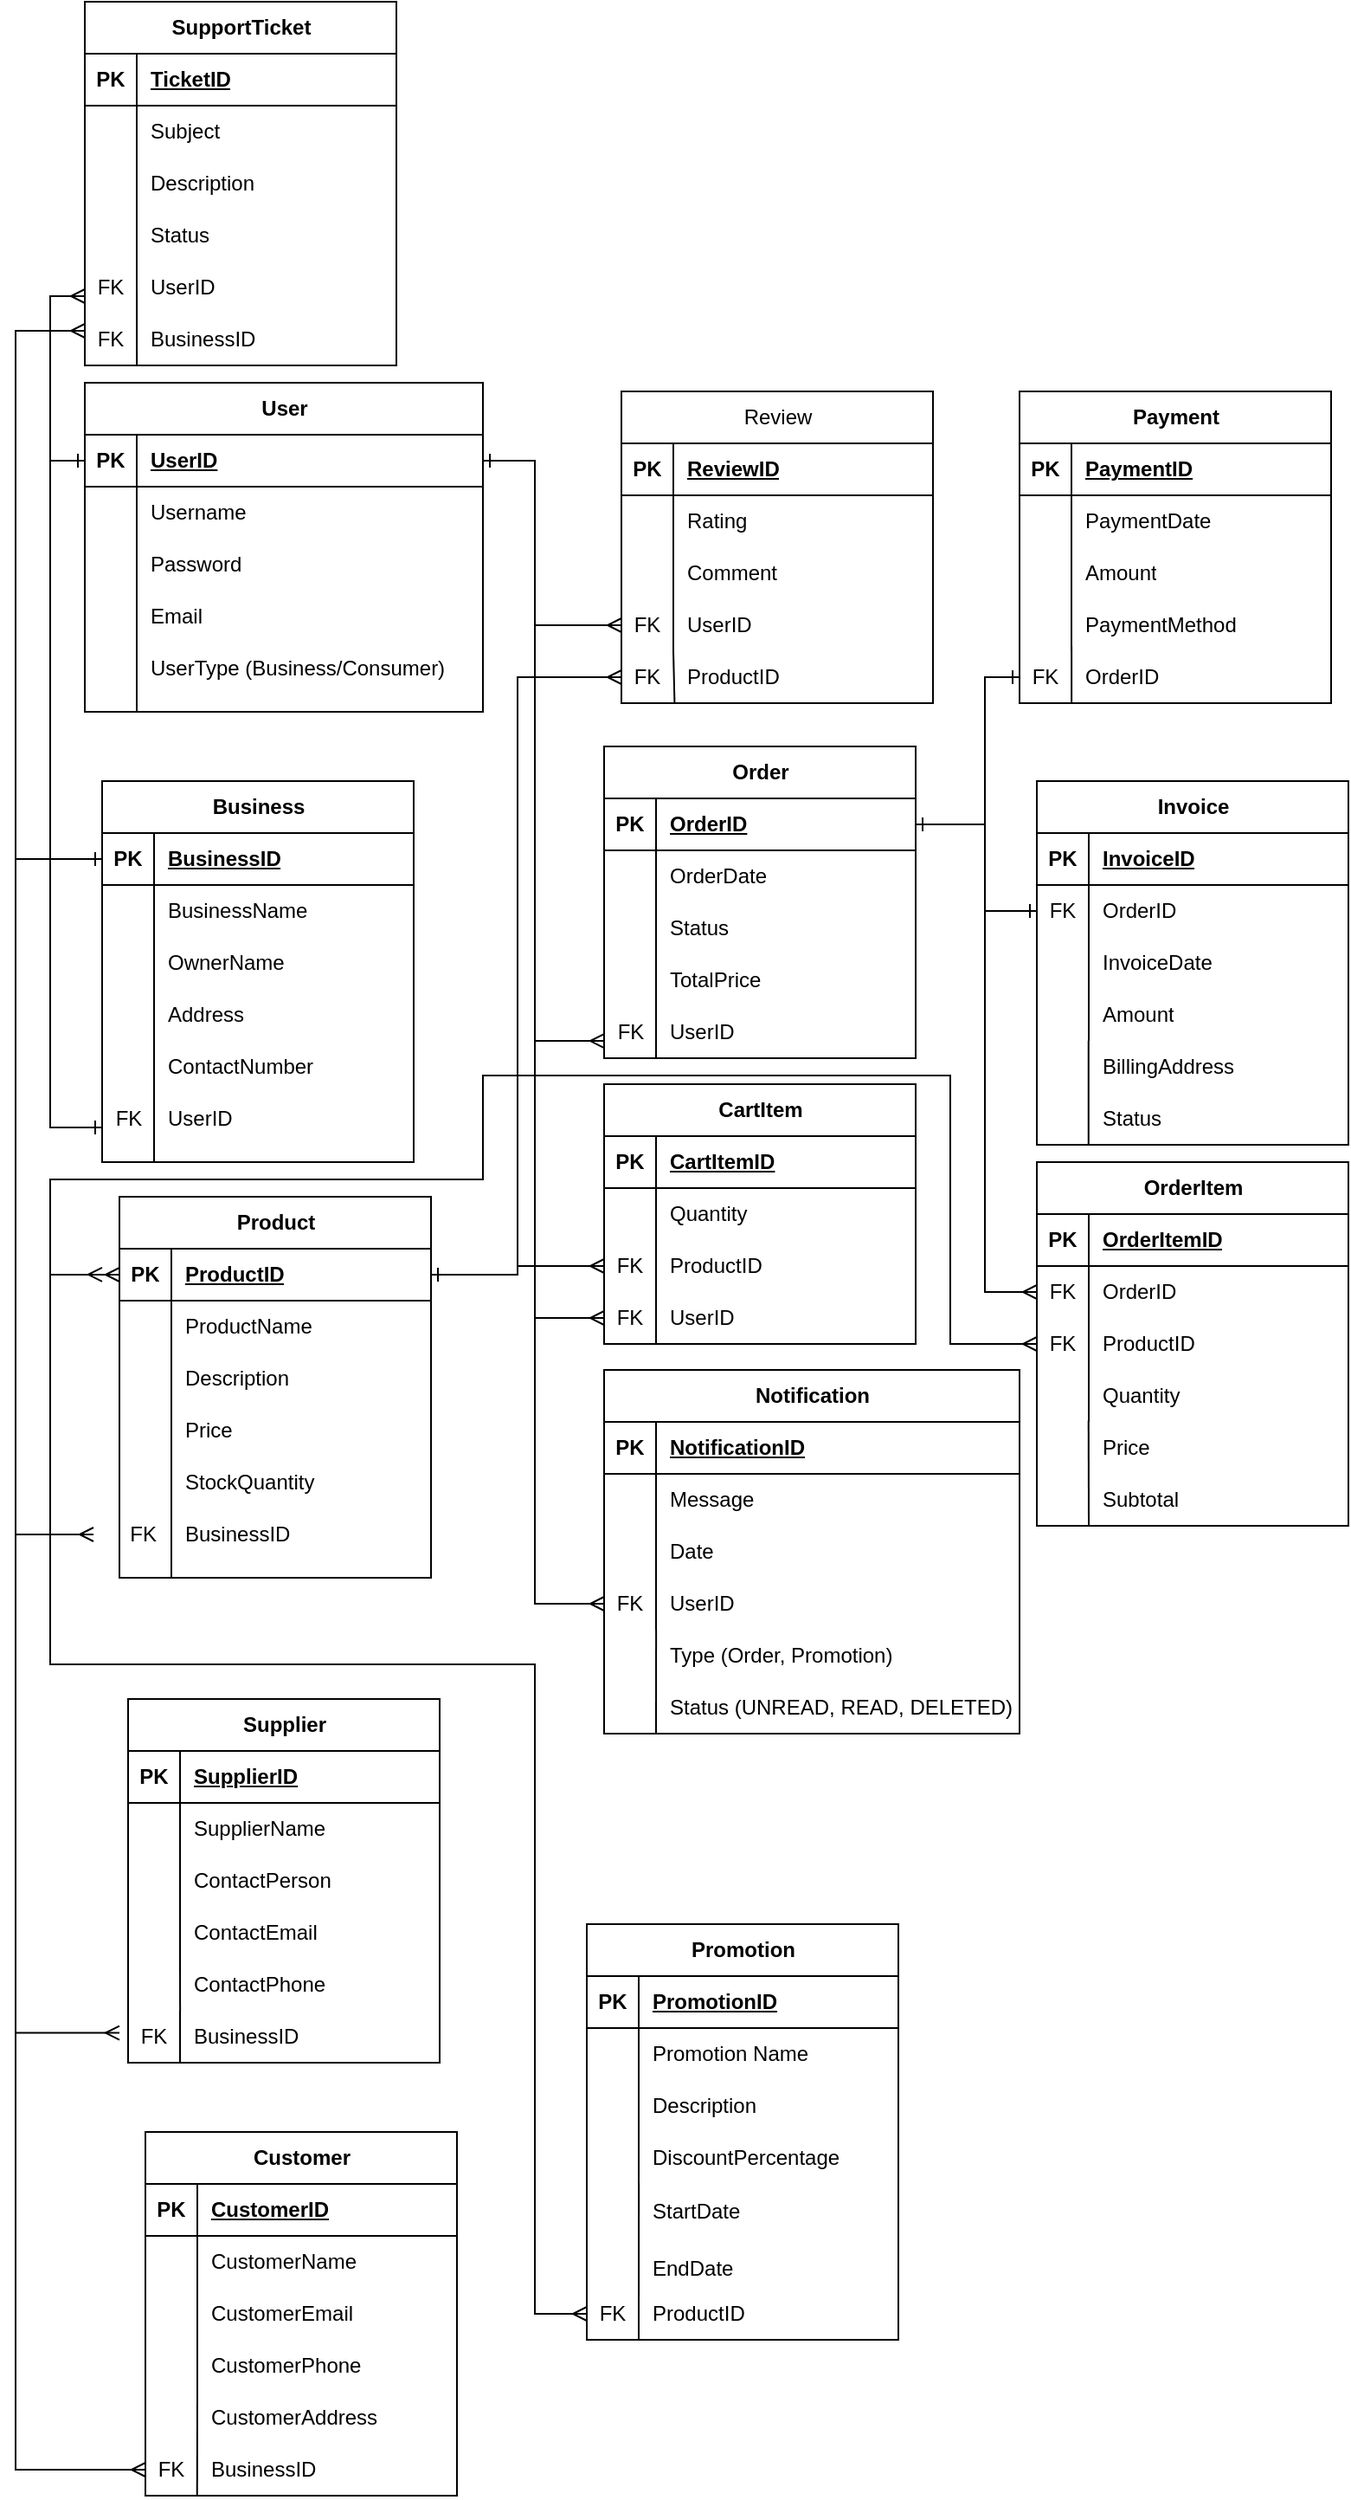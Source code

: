 <mxfile version="21.6.8" type="device">
  <diagram id="R2lEEEUBdFMjLlhIrx00" name="Page-1">
    <mxGraphModel dx="1221" dy="717" grid="1" gridSize="10" guides="1" tooltips="1" connect="1" arrows="1" fold="1" page="1" pageScale="1" pageWidth="850" pageHeight="1100" math="0" shadow="0" extFonts="Permanent Marker^https://fonts.googleapis.com/css?family=Permanent+Marker">
      <root>
        <mxCell id="0" />
        <mxCell id="1" parent="0" />
        <mxCell id="DOXmJgNx25OAnM6Lbmhb-27" value="" style="group" parent="1" vertex="1" connectable="0">
          <mxGeometry x="80" y="280" width="230" height="190" as="geometry" />
        </mxCell>
        <mxCell id="DOXmJgNx25OAnM6Lbmhb-25" value="" style="endArrow=none;html=1;rounded=0;" parent="DOXmJgNx25OAnM6Lbmhb-27" edge="1">
          <mxGeometry width="50" height="50" relative="1" as="geometry">
            <mxPoint x="30" y="190" as="sourcePoint" />
            <mxPoint x="30" y="150" as="targetPoint" />
          </mxGeometry>
        </mxCell>
        <mxCell id="DOXmJgNx25OAnM6Lbmhb-26" value="" style="group" parent="DOXmJgNx25OAnM6Lbmhb-27" vertex="1" connectable="0">
          <mxGeometry width="230" height="190" as="geometry" />
        </mxCell>
        <mxCell id="DOXmJgNx25OAnM6Lbmhb-8" value="User" style="shape=table;startSize=30;container=1;collapsible=1;childLayout=tableLayout;fixedRows=1;rowLines=0;fontStyle=1;align=center;resizeLast=1;html=1;" parent="DOXmJgNx25OAnM6Lbmhb-26" vertex="1">
          <mxGeometry width="230" height="190" as="geometry" />
        </mxCell>
        <mxCell id="DOXmJgNx25OAnM6Lbmhb-9" value="" style="shape=tableRow;horizontal=0;startSize=0;swimlaneHead=0;swimlaneBody=0;fillColor=none;collapsible=0;dropTarget=0;points=[[0,0.5],[1,0.5]];portConstraint=eastwest;top=0;left=0;right=0;bottom=1;" parent="DOXmJgNx25OAnM6Lbmhb-8" vertex="1">
          <mxGeometry y="30" width="230" height="30" as="geometry" />
        </mxCell>
        <mxCell id="DOXmJgNx25OAnM6Lbmhb-10" value="PK" style="shape=partialRectangle;connectable=0;fillColor=none;top=0;left=0;bottom=0;right=0;fontStyle=1;overflow=hidden;whiteSpace=wrap;html=1;" parent="DOXmJgNx25OAnM6Lbmhb-9" vertex="1">
          <mxGeometry width="30.0" height="30" as="geometry">
            <mxRectangle width="30.0" height="30" as="alternateBounds" />
          </mxGeometry>
        </mxCell>
        <mxCell id="DOXmJgNx25OAnM6Lbmhb-11" value="UserID" style="shape=partialRectangle;connectable=0;fillColor=none;top=0;left=0;bottom=0;right=0;align=left;spacingLeft=6;fontStyle=5;overflow=hidden;whiteSpace=wrap;html=1;" parent="DOXmJgNx25OAnM6Lbmhb-9" vertex="1">
          <mxGeometry x="30.0" width="200.0" height="30" as="geometry">
            <mxRectangle width="200.0" height="30" as="alternateBounds" />
          </mxGeometry>
        </mxCell>
        <mxCell id="DOXmJgNx25OAnM6Lbmhb-12" value="" style="shape=tableRow;horizontal=0;startSize=0;swimlaneHead=0;swimlaneBody=0;fillColor=none;collapsible=0;dropTarget=0;points=[[0,0.5],[1,0.5]];portConstraint=eastwest;top=0;left=0;right=0;bottom=0;" parent="DOXmJgNx25OAnM6Lbmhb-8" vertex="1">
          <mxGeometry y="60" width="230" height="30" as="geometry" />
        </mxCell>
        <mxCell id="DOXmJgNx25OAnM6Lbmhb-13" value="" style="shape=partialRectangle;connectable=0;fillColor=none;top=0;left=0;bottom=0;right=0;editable=1;overflow=hidden;whiteSpace=wrap;html=1;" parent="DOXmJgNx25OAnM6Lbmhb-12" vertex="1">
          <mxGeometry width="30.0" height="30" as="geometry">
            <mxRectangle width="30.0" height="30" as="alternateBounds" />
          </mxGeometry>
        </mxCell>
        <mxCell id="DOXmJgNx25OAnM6Lbmhb-14" value="Username" style="shape=partialRectangle;connectable=0;fillColor=none;top=0;left=0;bottom=0;right=0;align=left;spacingLeft=6;overflow=hidden;whiteSpace=wrap;html=1;" parent="DOXmJgNx25OAnM6Lbmhb-12" vertex="1">
          <mxGeometry x="30.0" width="200.0" height="30" as="geometry">
            <mxRectangle width="200.0" height="30" as="alternateBounds" />
          </mxGeometry>
        </mxCell>
        <mxCell id="DOXmJgNx25OAnM6Lbmhb-15" value="" style="shape=tableRow;horizontal=0;startSize=0;swimlaneHead=0;swimlaneBody=0;fillColor=none;collapsible=0;dropTarget=0;points=[[0,0.5],[1,0.5]];portConstraint=eastwest;top=0;left=0;right=0;bottom=0;" parent="DOXmJgNx25OAnM6Lbmhb-8" vertex="1">
          <mxGeometry y="90" width="230" height="30" as="geometry" />
        </mxCell>
        <mxCell id="DOXmJgNx25OAnM6Lbmhb-16" value="" style="shape=partialRectangle;connectable=0;fillColor=none;top=0;left=0;bottom=0;right=0;editable=1;overflow=hidden;whiteSpace=wrap;html=1;" parent="DOXmJgNx25OAnM6Lbmhb-15" vertex="1">
          <mxGeometry width="30.0" height="30" as="geometry">
            <mxRectangle width="30.0" height="30" as="alternateBounds" />
          </mxGeometry>
        </mxCell>
        <mxCell id="DOXmJgNx25OAnM6Lbmhb-17" value="Password" style="shape=partialRectangle;connectable=0;fillColor=none;top=0;left=0;bottom=0;right=0;align=left;spacingLeft=6;overflow=hidden;whiteSpace=wrap;html=1;" parent="DOXmJgNx25OAnM6Lbmhb-15" vertex="1">
          <mxGeometry x="30.0" width="200.0" height="30" as="geometry">
            <mxRectangle width="200.0" height="30" as="alternateBounds" />
          </mxGeometry>
        </mxCell>
        <mxCell id="DOXmJgNx25OAnM6Lbmhb-18" value="" style="shape=tableRow;horizontal=0;startSize=0;swimlaneHead=0;swimlaneBody=0;fillColor=none;collapsible=0;dropTarget=0;points=[[0,0.5],[1,0.5]];portConstraint=eastwest;top=0;left=0;right=0;bottom=0;" parent="DOXmJgNx25OAnM6Lbmhb-8" vertex="1">
          <mxGeometry y="120" width="230" height="30" as="geometry" />
        </mxCell>
        <mxCell id="DOXmJgNx25OAnM6Lbmhb-19" value="" style="shape=partialRectangle;connectable=0;fillColor=none;top=0;left=0;bottom=0;right=0;editable=1;overflow=hidden;whiteSpace=wrap;html=1;" parent="DOXmJgNx25OAnM6Lbmhb-18" vertex="1">
          <mxGeometry width="30.0" height="30" as="geometry">
            <mxRectangle width="30.0" height="30" as="alternateBounds" />
          </mxGeometry>
        </mxCell>
        <mxCell id="DOXmJgNx25OAnM6Lbmhb-20" value="Email" style="shape=partialRectangle;connectable=0;fillColor=none;top=0;left=0;bottom=0;right=0;align=left;spacingLeft=6;overflow=hidden;whiteSpace=wrap;html=1;" parent="DOXmJgNx25OAnM6Lbmhb-18" vertex="1">
          <mxGeometry x="30.0" width="200.0" height="30" as="geometry">
            <mxRectangle width="200.0" height="30" as="alternateBounds" />
          </mxGeometry>
        </mxCell>
        <mxCell id="DOXmJgNx25OAnM6Lbmhb-23" value="UserType (Business/Consumer)" style="shape=partialRectangle;connectable=0;fillColor=none;top=0;left=0;bottom=0;right=0;align=left;spacingLeft=6;overflow=hidden;whiteSpace=wrap;html=1;" parent="DOXmJgNx25OAnM6Lbmhb-26" vertex="1">
          <mxGeometry x="30" y="150" width="190" height="30" as="geometry">
            <mxRectangle width="150.0" height="30" as="alternateBounds" />
          </mxGeometry>
        </mxCell>
        <mxCell id="DOXmJgNx25OAnM6Lbmhb-46" value="" style="group" parent="1" vertex="1" connectable="0">
          <mxGeometry x="90" y="510" width="180" height="220" as="geometry" />
        </mxCell>
        <mxCell id="DOXmJgNx25OAnM6Lbmhb-42" value="" style="endArrow=none;html=1;rounded=0;" parent="DOXmJgNx25OAnM6Lbmhb-46" edge="1">
          <mxGeometry width="50" height="50" relative="1" as="geometry">
            <mxPoint x="30" y="220" as="sourcePoint" />
            <mxPoint x="30" y="150" as="targetPoint" />
          </mxGeometry>
        </mxCell>
        <mxCell id="DOXmJgNx25OAnM6Lbmhb-45" value="" style="group" parent="DOXmJgNx25OAnM6Lbmhb-46" vertex="1" connectable="0">
          <mxGeometry width="180" height="220" as="geometry" />
        </mxCell>
        <mxCell id="DOXmJgNx25OAnM6Lbmhb-43" value="ContactNumber" style="shape=partialRectangle;connectable=0;fillColor=none;top=0;left=0;bottom=0;right=0;align=left;spacingLeft=6;overflow=hidden;whiteSpace=wrap;html=1;" parent="DOXmJgNx25OAnM6Lbmhb-45" vertex="1">
          <mxGeometry x="30" y="150" width="150" height="30" as="geometry">
            <mxRectangle width="150" height="30" as="alternateBounds" />
          </mxGeometry>
        </mxCell>
        <mxCell id="DOXmJgNx25OAnM6Lbmhb-44" value="UserID" style="shape=partialRectangle;connectable=0;fillColor=none;top=0;left=0;bottom=0;right=0;align=left;spacingLeft=6;overflow=hidden;whiteSpace=wrap;html=1;" parent="DOXmJgNx25OAnM6Lbmhb-45" vertex="1">
          <mxGeometry x="30" y="180" width="150" height="30" as="geometry">
            <mxRectangle width="150" height="30" as="alternateBounds" />
          </mxGeometry>
        </mxCell>
        <mxCell id="DOXmJgNx25OAnM6Lbmhb-48" value="" style="group" parent="DOXmJgNx25OAnM6Lbmhb-45" vertex="1" connectable="0">
          <mxGeometry x="-15" width="195" height="220" as="geometry" />
        </mxCell>
        <mxCell id="DOXmJgNx25OAnM6Lbmhb-29" value="Business" style="shape=table;startSize=30;container=1;collapsible=1;childLayout=tableLayout;fixedRows=1;rowLines=0;fontStyle=1;align=center;resizeLast=1;html=1;" parent="DOXmJgNx25OAnM6Lbmhb-48" vertex="1">
          <mxGeometry x="15" width="180" height="220" as="geometry">
            <mxRectangle x="15" width="90" height="30" as="alternateBounds" />
          </mxGeometry>
        </mxCell>
        <mxCell id="DOXmJgNx25OAnM6Lbmhb-30" value="" style="shape=tableRow;horizontal=0;startSize=0;swimlaneHead=0;swimlaneBody=0;fillColor=none;collapsible=0;dropTarget=0;points=[[0,0.5],[1,0.5]];portConstraint=eastwest;top=0;left=0;right=0;bottom=1;" parent="DOXmJgNx25OAnM6Lbmhb-29" vertex="1">
          <mxGeometry y="30" width="180" height="30" as="geometry" />
        </mxCell>
        <mxCell id="DOXmJgNx25OAnM6Lbmhb-31" value="PK" style="shape=partialRectangle;connectable=0;fillColor=none;top=0;left=0;bottom=0;right=0;fontStyle=1;overflow=hidden;whiteSpace=wrap;html=1;" parent="DOXmJgNx25OAnM6Lbmhb-30" vertex="1">
          <mxGeometry width="30" height="30" as="geometry">
            <mxRectangle width="30" height="30" as="alternateBounds" />
          </mxGeometry>
        </mxCell>
        <mxCell id="DOXmJgNx25OAnM6Lbmhb-32" value="BusinessID" style="shape=partialRectangle;connectable=0;fillColor=none;top=0;left=0;bottom=0;right=0;align=left;spacingLeft=6;fontStyle=5;overflow=hidden;whiteSpace=wrap;html=1;" parent="DOXmJgNx25OAnM6Lbmhb-30" vertex="1">
          <mxGeometry x="30" width="150" height="30" as="geometry">
            <mxRectangle width="150" height="30" as="alternateBounds" />
          </mxGeometry>
        </mxCell>
        <mxCell id="DOXmJgNx25OAnM6Lbmhb-33" value="" style="shape=tableRow;horizontal=0;startSize=0;swimlaneHead=0;swimlaneBody=0;fillColor=none;collapsible=0;dropTarget=0;points=[[0,0.5],[1,0.5]];portConstraint=eastwest;top=0;left=0;right=0;bottom=0;" parent="DOXmJgNx25OAnM6Lbmhb-29" vertex="1">
          <mxGeometry y="60" width="180" height="30" as="geometry" />
        </mxCell>
        <mxCell id="DOXmJgNx25OAnM6Lbmhb-34" value="" style="shape=partialRectangle;connectable=0;fillColor=none;top=0;left=0;bottom=0;right=0;editable=1;overflow=hidden;whiteSpace=wrap;html=1;" parent="DOXmJgNx25OAnM6Lbmhb-33" vertex="1">
          <mxGeometry width="30" height="30" as="geometry">
            <mxRectangle width="30" height="30" as="alternateBounds" />
          </mxGeometry>
        </mxCell>
        <mxCell id="DOXmJgNx25OAnM6Lbmhb-35" value="BusinessName" style="shape=partialRectangle;connectable=0;fillColor=none;top=0;left=0;bottom=0;right=0;align=left;spacingLeft=6;overflow=hidden;whiteSpace=wrap;html=1;" parent="DOXmJgNx25OAnM6Lbmhb-33" vertex="1">
          <mxGeometry x="30" width="150" height="30" as="geometry">
            <mxRectangle width="150" height="30" as="alternateBounds" />
          </mxGeometry>
        </mxCell>
        <mxCell id="DOXmJgNx25OAnM6Lbmhb-36" value="" style="shape=tableRow;horizontal=0;startSize=0;swimlaneHead=0;swimlaneBody=0;fillColor=none;collapsible=0;dropTarget=0;points=[[0,0.5],[1,0.5]];portConstraint=eastwest;top=0;left=0;right=0;bottom=0;" parent="DOXmJgNx25OAnM6Lbmhb-29" vertex="1">
          <mxGeometry y="90" width="180" height="30" as="geometry" />
        </mxCell>
        <mxCell id="DOXmJgNx25OAnM6Lbmhb-37" value="" style="shape=partialRectangle;connectable=0;fillColor=none;top=0;left=0;bottom=0;right=0;editable=1;overflow=hidden;whiteSpace=wrap;html=1;" parent="DOXmJgNx25OAnM6Lbmhb-36" vertex="1">
          <mxGeometry width="30" height="30" as="geometry">
            <mxRectangle width="30" height="30" as="alternateBounds" />
          </mxGeometry>
        </mxCell>
        <mxCell id="DOXmJgNx25OAnM6Lbmhb-38" value="OwnerName" style="shape=partialRectangle;connectable=0;fillColor=none;top=0;left=0;bottom=0;right=0;align=left;spacingLeft=6;overflow=hidden;whiteSpace=wrap;html=1;" parent="DOXmJgNx25OAnM6Lbmhb-36" vertex="1">
          <mxGeometry x="30" width="150" height="30" as="geometry">
            <mxRectangle width="150" height="30" as="alternateBounds" />
          </mxGeometry>
        </mxCell>
        <mxCell id="DOXmJgNx25OAnM6Lbmhb-39" value="" style="shape=tableRow;horizontal=0;startSize=0;swimlaneHead=0;swimlaneBody=0;fillColor=none;collapsible=0;dropTarget=0;points=[[0,0.5],[1,0.5]];portConstraint=eastwest;top=0;left=0;right=0;bottom=0;" parent="DOXmJgNx25OAnM6Lbmhb-29" vertex="1">
          <mxGeometry y="120" width="180" height="30" as="geometry" />
        </mxCell>
        <mxCell id="DOXmJgNx25OAnM6Lbmhb-40" value="" style="shape=partialRectangle;connectable=0;fillColor=none;top=0;left=0;bottom=0;right=0;editable=1;overflow=hidden;whiteSpace=wrap;html=1;" parent="DOXmJgNx25OAnM6Lbmhb-39" vertex="1">
          <mxGeometry width="30" height="30" as="geometry">
            <mxRectangle width="30" height="30" as="alternateBounds" />
          </mxGeometry>
        </mxCell>
        <mxCell id="DOXmJgNx25OAnM6Lbmhb-41" value="Address" style="shape=partialRectangle;connectable=0;fillColor=none;top=0;left=0;bottom=0;right=0;align=left;spacingLeft=6;overflow=hidden;whiteSpace=wrap;html=1;" parent="DOXmJgNx25OAnM6Lbmhb-39" vertex="1">
          <mxGeometry x="30" width="150" height="30" as="geometry">
            <mxRectangle width="150" height="30" as="alternateBounds" />
          </mxGeometry>
        </mxCell>
        <mxCell id="DOXmJgNx25OAnM6Lbmhb-47" value="&amp;nbsp; &amp;nbsp;FK" style="text;html=1;align=center;verticalAlign=middle;resizable=0;points=[];autosize=1;strokeColor=none;fillColor=none;" parent="DOXmJgNx25OAnM6Lbmhb-48" vertex="1">
          <mxGeometry y="180" width="50" height="30" as="geometry" />
        </mxCell>
        <mxCell id="DOXmJgNx25OAnM6Lbmhb-191" style="edgeStyle=orthogonalEdgeStyle;rounded=0;orthogonalLoop=1;jettySize=auto;html=1;startArrow=ERone;startFill=0;endArrow=ERmany;endFill=0;" parent="DOXmJgNx25OAnM6Lbmhb-48" source="DOXmJgNx25OAnM6Lbmhb-30" edge="1">
          <mxGeometry relative="1" as="geometry">
            <mxPoint x="5" y="-260" as="targetPoint" />
            <Array as="points">
              <mxPoint x="-35" y="45" />
              <mxPoint x="-35" y="-260" />
            </Array>
          </mxGeometry>
        </mxCell>
        <mxCell id="cC9gz4I-F6fsXsZ66nNf-110" style="edgeStyle=orthogonalEdgeStyle;rounded=0;orthogonalLoop=1;jettySize=auto;html=1;startArrow=ERone;startFill=0;endArrow=ERmany;endFill=0;" edge="1" parent="DOXmJgNx25OAnM6Lbmhb-48" source="DOXmJgNx25OAnM6Lbmhb-30">
          <mxGeometry relative="1" as="geometry">
            <mxPoint x="25" y="722.759" as="targetPoint" />
            <Array as="points">
              <mxPoint x="-35" y="45" />
              <mxPoint x="-35" y="723" />
            </Array>
          </mxGeometry>
        </mxCell>
        <mxCell id="DOXmJgNx25OAnM6Lbmhb-66" value="" style="group" parent="1" vertex="1" connectable="0">
          <mxGeometry x="100" y="750" width="180" height="220" as="geometry" />
        </mxCell>
        <mxCell id="DOXmJgNx25OAnM6Lbmhb-62" value="" style="endArrow=none;html=1;rounded=0;" parent="DOXmJgNx25OAnM6Lbmhb-66" edge="1">
          <mxGeometry width="50" height="50" relative="1" as="geometry">
            <mxPoint x="30" y="220" as="sourcePoint" />
            <mxPoint x="30" y="150" as="targetPoint" />
          </mxGeometry>
        </mxCell>
        <mxCell id="DOXmJgNx25OAnM6Lbmhb-65" value="" style="group" parent="DOXmJgNx25OAnM6Lbmhb-66" vertex="1" connectable="0">
          <mxGeometry width="180" height="220" as="geometry" />
        </mxCell>
        <mxCell id="DOXmJgNx25OAnM6Lbmhb-64" value="BusinessID" style="shape=partialRectangle;connectable=0;fillColor=none;top=0;left=0;bottom=0;right=0;align=left;spacingLeft=6;overflow=hidden;whiteSpace=wrap;html=1;" parent="DOXmJgNx25OAnM6Lbmhb-65" vertex="1">
          <mxGeometry x="30" y="180" width="150" height="30" as="geometry">
            <mxRectangle width="150" height="30" as="alternateBounds" />
          </mxGeometry>
        </mxCell>
        <mxCell id="DOXmJgNx25OAnM6Lbmhb-68" value="" style="group" parent="DOXmJgNx25OAnM6Lbmhb-65" vertex="1" connectable="0">
          <mxGeometry x="-15" width="195" height="220" as="geometry" />
        </mxCell>
        <mxCell id="DOXmJgNx25OAnM6Lbmhb-49" value="Product" style="shape=table;startSize=30;container=1;collapsible=1;childLayout=tableLayout;fixedRows=1;rowLines=0;fontStyle=1;align=center;resizeLast=1;html=1;" parent="DOXmJgNx25OAnM6Lbmhb-68" vertex="1">
          <mxGeometry x="15" width="180" height="220" as="geometry" />
        </mxCell>
        <mxCell id="DOXmJgNx25OAnM6Lbmhb-50" value="" style="shape=tableRow;horizontal=0;startSize=0;swimlaneHead=0;swimlaneBody=0;fillColor=none;collapsible=0;dropTarget=0;points=[[0,0.5],[1,0.5]];portConstraint=eastwest;top=0;left=0;right=0;bottom=1;" parent="DOXmJgNx25OAnM6Lbmhb-49" vertex="1">
          <mxGeometry y="30" width="180" height="30" as="geometry" />
        </mxCell>
        <mxCell id="DOXmJgNx25OAnM6Lbmhb-51" value="PK" style="shape=partialRectangle;connectable=0;fillColor=none;top=0;left=0;bottom=0;right=0;fontStyle=1;overflow=hidden;whiteSpace=wrap;html=1;" parent="DOXmJgNx25OAnM6Lbmhb-50" vertex="1">
          <mxGeometry width="30" height="30" as="geometry">
            <mxRectangle width="30" height="30" as="alternateBounds" />
          </mxGeometry>
        </mxCell>
        <mxCell id="DOXmJgNx25OAnM6Lbmhb-52" value="ProductID" style="shape=partialRectangle;connectable=0;fillColor=none;top=0;left=0;bottom=0;right=0;align=left;spacingLeft=6;fontStyle=5;overflow=hidden;whiteSpace=wrap;html=1;" parent="DOXmJgNx25OAnM6Lbmhb-50" vertex="1">
          <mxGeometry x="30" width="150" height="30" as="geometry">
            <mxRectangle width="150" height="30" as="alternateBounds" />
          </mxGeometry>
        </mxCell>
        <mxCell id="DOXmJgNx25OAnM6Lbmhb-53" value="" style="shape=tableRow;horizontal=0;startSize=0;swimlaneHead=0;swimlaneBody=0;fillColor=none;collapsible=0;dropTarget=0;points=[[0,0.5],[1,0.5]];portConstraint=eastwest;top=0;left=0;right=0;bottom=0;" parent="DOXmJgNx25OAnM6Lbmhb-49" vertex="1">
          <mxGeometry y="60" width="180" height="30" as="geometry" />
        </mxCell>
        <mxCell id="DOXmJgNx25OAnM6Lbmhb-54" value="" style="shape=partialRectangle;connectable=0;fillColor=none;top=0;left=0;bottom=0;right=0;editable=1;overflow=hidden;whiteSpace=wrap;html=1;" parent="DOXmJgNx25OAnM6Lbmhb-53" vertex="1">
          <mxGeometry width="30" height="30" as="geometry">
            <mxRectangle width="30" height="30" as="alternateBounds" />
          </mxGeometry>
        </mxCell>
        <mxCell id="DOXmJgNx25OAnM6Lbmhb-55" value="ProductName" style="shape=partialRectangle;connectable=0;fillColor=none;top=0;left=0;bottom=0;right=0;align=left;spacingLeft=6;overflow=hidden;whiteSpace=wrap;html=1;" parent="DOXmJgNx25OAnM6Lbmhb-53" vertex="1">
          <mxGeometry x="30" width="150" height="30" as="geometry">
            <mxRectangle width="150" height="30" as="alternateBounds" />
          </mxGeometry>
        </mxCell>
        <mxCell id="DOXmJgNx25OAnM6Lbmhb-56" value="" style="shape=tableRow;horizontal=0;startSize=0;swimlaneHead=0;swimlaneBody=0;fillColor=none;collapsible=0;dropTarget=0;points=[[0,0.5],[1,0.5]];portConstraint=eastwest;top=0;left=0;right=0;bottom=0;" parent="DOXmJgNx25OAnM6Lbmhb-49" vertex="1">
          <mxGeometry y="90" width="180" height="30" as="geometry" />
        </mxCell>
        <mxCell id="DOXmJgNx25OAnM6Lbmhb-57" value="" style="shape=partialRectangle;connectable=0;fillColor=none;top=0;left=0;bottom=0;right=0;editable=1;overflow=hidden;whiteSpace=wrap;html=1;" parent="DOXmJgNx25OAnM6Lbmhb-56" vertex="1">
          <mxGeometry width="30" height="30" as="geometry">
            <mxRectangle width="30" height="30" as="alternateBounds" />
          </mxGeometry>
        </mxCell>
        <mxCell id="DOXmJgNx25OAnM6Lbmhb-58" value="Description" style="shape=partialRectangle;connectable=0;fillColor=none;top=0;left=0;bottom=0;right=0;align=left;spacingLeft=6;overflow=hidden;whiteSpace=wrap;html=1;" parent="DOXmJgNx25OAnM6Lbmhb-56" vertex="1">
          <mxGeometry x="30" width="150" height="30" as="geometry">
            <mxRectangle width="150" height="30" as="alternateBounds" />
          </mxGeometry>
        </mxCell>
        <mxCell id="DOXmJgNx25OAnM6Lbmhb-59" value="" style="shape=tableRow;horizontal=0;startSize=0;swimlaneHead=0;swimlaneBody=0;fillColor=none;collapsible=0;dropTarget=0;points=[[0,0.5],[1,0.5]];portConstraint=eastwest;top=0;left=0;right=0;bottom=0;" parent="DOXmJgNx25OAnM6Lbmhb-49" vertex="1">
          <mxGeometry y="120" width="180" height="30" as="geometry" />
        </mxCell>
        <mxCell id="DOXmJgNx25OAnM6Lbmhb-60" value="" style="shape=partialRectangle;connectable=0;fillColor=none;top=0;left=0;bottom=0;right=0;editable=1;overflow=hidden;whiteSpace=wrap;html=1;" parent="DOXmJgNx25OAnM6Lbmhb-59" vertex="1">
          <mxGeometry width="30" height="30" as="geometry">
            <mxRectangle width="30" height="30" as="alternateBounds" />
          </mxGeometry>
        </mxCell>
        <mxCell id="DOXmJgNx25OAnM6Lbmhb-61" value="Price" style="shape=partialRectangle;connectable=0;fillColor=none;top=0;left=0;bottom=0;right=0;align=left;spacingLeft=6;overflow=hidden;whiteSpace=wrap;html=1;" parent="DOXmJgNx25OAnM6Lbmhb-59" vertex="1">
          <mxGeometry x="30" width="150" height="30" as="geometry">
            <mxRectangle width="150" height="30" as="alternateBounds" />
          </mxGeometry>
        </mxCell>
        <mxCell id="DOXmJgNx25OAnM6Lbmhb-63" value="StockQuantity" style="shape=partialRectangle;connectable=0;fillColor=none;top=0;left=0;bottom=0;right=0;align=left;spacingLeft=6;overflow=hidden;whiteSpace=wrap;html=1;" parent="DOXmJgNx25OAnM6Lbmhb-68" vertex="1">
          <mxGeometry x="45" y="150" width="150" height="30" as="geometry">
            <mxRectangle width="150" height="30" as="alternateBounds" />
          </mxGeometry>
        </mxCell>
        <mxCell id="DOXmJgNx25OAnM6Lbmhb-67" value="&amp;nbsp; FK" style="text;html=1;align=center;verticalAlign=middle;resizable=0;points=[];autosize=1;strokeColor=none;fillColor=none;" parent="DOXmJgNx25OAnM6Lbmhb-68" vertex="1">
          <mxGeometry y="180" width="50" height="30" as="geometry" />
        </mxCell>
        <mxCell id="DOXmJgNx25OAnM6Lbmhb-186" style="edgeStyle=orthogonalEdgeStyle;rounded=0;orthogonalLoop=1;jettySize=auto;html=1;startArrow=ERone;startFill=0;endArrow=ERmany;endFill=0;" parent="DOXmJgNx25OAnM6Lbmhb-68" source="DOXmJgNx25OAnM6Lbmhb-50" edge="1">
          <mxGeometry relative="1" as="geometry">
            <mxPoint x="305" y="-300" as="targetPoint" />
            <Array as="points">
              <mxPoint x="245" y="45" />
              <mxPoint x="245" y="-300" />
            </Array>
          </mxGeometry>
        </mxCell>
        <mxCell id="DOXmJgNx25OAnM6Lbmhb-84" value="" style="group" parent="1" vertex="1" connectable="0">
          <mxGeometry x="380" y="490" width="180" height="180" as="geometry" />
        </mxCell>
        <mxCell id="DOXmJgNx25OAnM6Lbmhb-69" value="Order" style="shape=table;startSize=30;container=1;collapsible=1;childLayout=tableLayout;fixedRows=1;rowLines=0;fontStyle=1;align=center;resizeLast=1;html=1;" parent="DOXmJgNx25OAnM6Lbmhb-84" vertex="1">
          <mxGeometry width="180" height="180" as="geometry" />
        </mxCell>
        <mxCell id="DOXmJgNx25OAnM6Lbmhb-70" value="" style="shape=tableRow;horizontal=0;startSize=0;swimlaneHead=0;swimlaneBody=0;fillColor=none;collapsible=0;dropTarget=0;points=[[0,0.5],[1,0.5]];portConstraint=eastwest;top=0;left=0;right=0;bottom=1;" parent="DOXmJgNx25OAnM6Lbmhb-69" vertex="1">
          <mxGeometry y="30" width="180" height="30" as="geometry" />
        </mxCell>
        <mxCell id="DOXmJgNx25OAnM6Lbmhb-71" value="PK" style="shape=partialRectangle;connectable=0;fillColor=none;top=0;left=0;bottom=0;right=0;fontStyle=1;overflow=hidden;whiteSpace=wrap;html=1;" parent="DOXmJgNx25OAnM6Lbmhb-70" vertex="1">
          <mxGeometry width="30" height="30" as="geometry">
            <mxRectangle width="30" height="30" as="alternateBounds" />
          </mxGeometry>
        </mxCell>
        <mxCell id="DOXmJgNx25OAnM6Lbmhb-72" value="OrderID" style="shape=partialRectangle;connectable=0;fillColor=none;top=0;left=0;bottom=0;right=0;align=left;spacingLeft=6;fontStyle=5;overflow=hidden;whiteSpace=wrap;html=1;" parent="DOXmJgNx25OAnM6Lbmhb-70" vertex="1">
          <mxGeometry x="30" width="150" height="30" as="geometry">
            <mxRectangle width="150" height="30" as="alternateBounds" />
          </mxGeometry>
        </mxCell>
        <mxCell id="DOXmJgNx25OAnM6Lbmhb-73" value="" style="shape=tableRow;horizontal=0;startSize=0;swimlaneHead=0;swimlaneBody=0;fillColor=none;collapsible=0;dropTarget=0;points=[[0,0.5],[1,0.5]];portConstraint=eastwest;top=0;left=0;right=0;bottom=0;" parent="DOXmJgNx25OAnM6Lbmhb-69" vertex="1">
          <mxGeometry y="60" width="180" height="30" as="geometry" />
        </mxCell>
        <mxCell id="DOXmJgNx25OAnM6Lbmhb-74" value="" style="shape=partialRectangle;connectable=0;fillColor=none;top=0;left=0;bottom=0;right=0;editable=1;overflow=hidden;whiteSpace=wrap;html=1;" parent="DOXmJgNx25OAnM6Lbmhb-73" vertex="1">
          <mxGeometry width="30" height="30" as="geometry">
            <mxRectangle width="30" height="30" as="alternateBounds" />
          </mxGeometry>
        </mxCell>
        <mxCell id="DOXmJgNx25OAnM6Lbmhb-75" value="OrderDate" style="shape=partialRectangle;connectable=0;fillColor=none;top=0;left=0;bottom=0;right=0;align=left;spacingLeft=6;overflow=hidden;whiteSpace=wrap;html=1;" parent="DOXmJgNx25OAnM6Lbmhb-73" vertex="1">
          <mxGeometry x="30" width="150" height="30" as="geometry">
            <mxRectangle width="150" height="30" as="alternateBounds" />
          </mxGeometry>
        </mxCell>
        <mxCell id="DOXmJgNx25OAnM6Lbmhb-76" value="" style="shape=tableRow;horizontal=0;startSize=0;swimlaneHead=0;swimlaneBody=0;fillColor=none;collapsible=0;dropTarget=0;points=[[0,0.5],[1,0.5]];portConstraint=eastwest;top=0;left=0;right=0;bottom=0;" parent="DOXmJgNx25OAnM6Lbmhb-69" vertex="1">
          <mxGeometry y="90" width="180" height="30" as="geometry" />
        </mxCell>
        <mxCell id="DOXmJgNx25OAnM6Lbmhb-77" value="" style="shape=partialRectangle;connectable=0;fillColor=none;top=0;left=0;bottom=0;right=0;editable=1;overflow=hidden;whiteSpace=wrap;html=1;" parent="DOXmJgNx25OAnM6Lbmhb-76" vertex="1">
          <mxGeometry width="30" height="30" as="geometry">
            <mxRectangle width="30" height="30" as="alternateBounds" />
          </mxGeometry>
        </mxCell>
        <mxCell id="DOXmJgNx25OAnM6Lbmhb-78" value="Status" style="shape=partialRectangle;connectable=0;fillColor=none;top=0;left=0;bottom=0;right=0;align=left;spacingLeft=6;overflow=hidden;whiteSpace=wrap;html=1;" parent="DOXmJgNx25OAnM6Lbmhb-76" vertex="1">
          <mxGeometry x="30" width="150" height="30" as="geometry">
            <mxRectangle width="150" height="30" as="alternateBounds" />
          </mxGeometry>
        </mxCell>
        <mxCell id="DOXmJgNx25OAnM6Lbmhb-79" value="" style="shape=tableRow;horizontal=0;startSize=0;swimlaneHead=0;swimlaneBody=0;fillColor=none;collapsible=0;dropTarget=0;points=[[0,0.5],[1,0.5]];portConstraint=eastwest;top=0;left=0;right=0;bottom=0;" parent="DOXmJgNx25OAnM6Lbmhb-69" vertex="1">
          <mxGeometry y="120" width="180" height="30" as="geometry" />
        </mxCell>
        <mxCell id="DOXmJgNx25OAnM6Lbmhb-80" value="" style="shape=partialRectangle;connectable=0;fillColor=none;top=0;left=0;bottom=0;right=0;editable=1;overflow=hidden;whiteSpace=wrap;html=1;" parent="DOXmJgNx25OAnM6Lbmhb-79" vertex="1">
          <mxGeometry width="30" height="30" as="geometry">
            <mxRectangle width="30" height="30" as="alternateBounds" />
          </mxGeometry>
        </mxCell>
        <mxCell id="DOXmJgNx25OAnM6Lbmhb-81" value="TotalPrice" style="shape=partialRectangle;connectable=0;fillColor=none;top=0;left=0;bottom=0;right=0;align=left;spacingLeft=6;overflow=hidden;whiteSpace=wrap;html=1;" parent="DOXmJgNx25OAnM6Lbmhb-79" vertex="1">
          <mxGeometry x="30" width="150" height="30" as="geometry">
            <mxRectangle width="150" height="30" as="alternateBounds" />
          </mxGeometry>
        </mxCell>
        <mxCell id="DOXmJgNx25OAnM6Lbmhb-82" value="UserID" style="shape=partialRectangle;connectable=0;fillColor=none;top=0;left=0;bottom=0;right=0;align=left;spacingLeft=6;overflow=hidden;whiteSpace=wrap;html=1;" parent="DOXmJgNx25OAnM6Lbmhb-84" vertex="1">
          <mxGeometry x="30" y="150" width="150" height="30" as="geometry">
            <mxRectangle width="150" height="30" as="alternateBounds" />
          </mxGeometry>
        </mxCell>
        <mxCell id="DOXmJgNx25OAnM6Lbmhb-83" value="" style="endArrow=none;html=1;rounded=0;" parent="DOXmJgNx25OAnM6Lbmhb-84" edge="1">
          <mxGeometry width="50" height="50" relative="1" as="geometry">
            <mxPoint x="30" y="180" as="sourcePoint" />
            <mxPoint x="30" y="150" as="targetPoint" />
          </mxGeometry>
        </mxCell>
        <mxCell id="DOXmJgNx25OAnM6Lbmhb-85" value="&amp;nbsp; &amp;nbsp;FK" style="text;html=1;align=center;verticalAlign=middle;resizable=0;points=[];autosize=1;strokeColor=none;fillColor=none;" parent="DOXmJgNx25OAnM6Lbmhb-84" vertex="1">
          <mxGeometry x="-15" y="150" width="50" height="30" as="geometry" />
        </mxCell>
        <mxCell id="DOXmJgNx25OAnM6Lbmhb-189" style="edgeStyle=orthogonalEdgeStyle;rounded=0;orthogonalLoop=1;jettySize=auto;html=1;startArrow=ERone;startFill=0;endArrow=ERone;endFill=0;" parent="DOXmJgNx25OAnM6Lbmhb-84" source="DOXmJgNx25OAnM6Lbmhb-70" edge="1">
          <mxGeometry relative="1" as="geometry">
            <mxPoint x="240" y="-40" as="targetPoint" />
            <Array as="points">
              <mxPoint x="220" y="45" />
              <mxPoint x="220" y="-40" />
            </Array>
          </mxGeometry>
        </mxCell>
        <mxCell id="DOXmJgNx25OAnM6Lbmhb-86" value="CartItem" style="shape=table;startSize=30;container=1;collapsible=1;childLayout=tableLayout;fixedRows=1;rowLines=0;fontStyle=1;align=center;resizeLast=1;html=1;" parent="1" vertex="1">
          <mxGeometry x="380" y="685" width="180" height="150" as="geometry" />
        </mxCell>
        <mxCell id="DOXmJgNx25OAnM6Lbmhb-87" value="" style="shape=tableRow;horizontal=0;startSize=0;swimlaneHead=0;swimlaneBody=0;fillColor=none;collapsible=0;dropTarget=0;points=[[0,0.5],[1,0.5]];portConstraint=eastwest;top=0;left=0;right=0;bottom=1;" parent="DOXmJgNx25OAnM6Lbmhb-86" vertex="1">
          <mxGeometry y="30" width="180" height="30" as="geometry" />
        </mxCell>
        <mxCell id="DOXmJgNx25OAnM6Lbmhb-88" value="PK" style="shape=partialRectangle;connectable=0;fillColor=none;top=0;left=0;bottom=0;right=0;fontStyle=1;overflow=hidden;whiteSpace=wrap;html=1;" parent="DOXmJgNx25OAnM6Lbmhb-87" vertex="1">
          <mxGeometry width="30" height="30" as="geometry">
            <mxRectangle width="30" height="30" as="alternateBounds" />
          </mxGeometry>
        </mxCell>
        <mxCell id="DOXmJgNx25OAnM6Lbmhb-89" value="CartItemID" style="shape=partialRectangle;connectable=0;fillColor=none;top=0;left=0;bottom=0;right=0;align=left;spacingLeft=6;fontStyle=5;overflow=hidden;whiteSpace=wrap;html=1;" parent="DOXmJgNx25OAnM6Lbmhb-87" vertex="1">
          <mxGeometry x="30" width="150" height="30" as="geometry">
            <mxRectangle width="150" height="30" as="alternateBounds" />
          </mxGeometry>
        </mxCell>
        <mxCell id="DOXmJgNx25OAnM6Lbmhb-90" value="" style="shape=tableRow;horizontal=0;startSize=0;swimlaneHead=0;swimlaneBody=0;fillColor=none;collapsible=0;dropTarget=0;points=[[0,0.5],[1,0.5]];portConstraint=eastwest;top=0;left=0;right=0;bottom=0;" parent="DOXmJgNx25OAnM6Lbmhb-86" vertex="1">
          <mxGeometry y="60" width="180" height="30" as="geometry" />
        </mxCell>
        <mxCell id="DOXmJgNx25OAnM6Lbmhb-91" value="" style="shape=partialRectangle;connectable=0;fillColor=none;top=0;left=0;bottom=0;right=0;editable=1;overflow=hidden;whiteSpace=wrap;html=1;" parent="DOXmJgNx25OAnM6Lbmhb-90" vertex="1">
          <mxGeometry width="30" height="30" as="geometry">
            <mxRectangle width="30" height="30" as="alternateBounds" />
          </mxGeometry>
        </mxCell>
        <mxCell id="DOXmJgNx25OAnM6Lbmhb-92" value="Quantity" style="shape=partialRectangle;connectable=0;fillColor=none;top=0;left=0;bottom=0;right=0;align=left;spacingLeft=6;overflow=hidden;whiteSpace=wrap;html=1;" parent="DOXmJgNx25OAnM6Lbmhb-90" vertex="1">
          <mxGeometry x="30" width="150" height="30" as="geometry">
            <mxRectangle width="150" height="30" as="alternateBounds" />
          </mxGeometry>
        </mxCell>
        <mxCell id="DOXmJgNx25OAnM6Lbmhb-93" value="" style="shape=tableRow;horizontal=0;startSize=0;swimlaneHead=0;swimlaneBody=0;fillColor=none;collapsible=0;dropTarget=0;points=[[0,0.5],[1,0.5]];portConstraint=eastwest;top=0;left=0;right=0;bottom=0;" parent="DOXmJgNx25OAnM6Lbmhb-86" vertex="1">
          <mxGeometry y="90" width="180" height="30" as="geometry" />
        </mxCell>
        <mxCell id="DOXmJgNx25OAnM6Lbmhb-94" value="FK" style="shape=partialRectangle;connectable=0;fillColor=none;top=0;left=0;bottom=0;right=0;editable=1;overflow=hidden;whiteSpace=wrap;html=1;" parent="DOXmJgNx25OAnM6Lbmhb-93" vertex="1">
          <mxGeometry width="30" height="30" as="geometry">
            <mxRectangle width="30" height="30" as="alternateBounds" />
          </mxGeometry>
        </mxCell>
        <mxCell id="DOXmJgNx25OAnM6Lbmhb-95" value="ProductID" style="shape=partialRectangle;connectable=0;fillColor=none;top=0;left=0;bottom=0;right=0;align=left;spacingLeft=6;overflow=hidden;whiteSpace=wrap;html=1;" parent="DOXmJgNx25OAnM6Lbmhb-93" vertex="1">
          <mxGeometry x="30" width="150" height="30" as="geometry">
            <mxRectangle width="150" height="30" as="alternateBounds" />
          </mxGeometry>
        </mxCell>
        <mxCell id="DOXmJgNx25OAnM6Lbmhb-96" value="" style="shape=tableRow;horizontal=0;startSize=0;swimlaneHead=0;swimlaneBody=0;fillColor=none;collapsible=0;dropTarget=0;points=[[0,0.5],[1,0.5]];portConstraint=eastwest;top=0;left=0;right=0;bottom=0;" parent="DOXmJgNx25OAnM6Lbmhb-86" vertex="1">
          <mxGeometry y="120" width="180" height="30" as="geometry" />
        </mxCell>
        <mxCell id="DOXmJgNx25OAnM6Lbmhb-97" value="FK" style="shape=partialRectangle;connectable=0;fillColor=none;top=0;left=0;bottom=0;right=0;editable=1;overflow=hidden;whiteSpace=wrap;html=1;" parent="DOXmJgNx25OAnM6Lbmhb-96" vertex="1">
          <mxGeometry width="30" height="30" as="geometry">
            <mxRectangle width="30" height="30" as="alternateBounds" />
          </mxGeometry>
        </mxCell>
        <mxCell id="DOXmJgNx25OAnM6Lbmhb-98" value="UserID" style="shape=partialRectangle;connectable=0;fillColor=none;top=0;left=0;bottom=0;right=0;align=left;spacingLeft=6;overflow=hidden;whiteSpace=wrap;html=1;" parent="DOXmJgNx25OAnM6Lbmhb-96" vertex="1">
          <mxGeometry x="30" width="150" height="30" as="geometry">
            <mxRectangle width="150" height="30" as="alternateBounds" />
          </mxGeometry>
        </mxCell>
        <mxCell id="DOXmJgNx25OAnM6Lbmhb-112" value="" style="shape=tableRow;horizontal=0;startSize=0;swimlaneHead=0;swimlaneBody=0;fillColor=none;collapsible=0;dropTarget=0;points=[[0,0.5],[1,0.5]];portConstraint=eastwest;top=0;left=0;right=0;bottom=0;" parent="1" vertex="1">
          <mxGeometry x="100" y="820" width="180" height="30" as="geometry" />
        </mxCell>
        <mxCell id="DOXmJgNx25OAnM6Lbmhb-117" value="" style="group" parent="1" vertex="1" connectable="0">
          <mxGeometry x="390" y="285" width="180" height="180" as="geometry" />
        </mxCell>
        <mxCell id="DOXmJgNx25OAnM6Lbmhb-99" value="Review" style="shape=table;startSize=30;container=1;collapsible=1;childLayout=tableLayout;fixedRows=1;rowLines=0;fontStyle=0;align=center;resizeLast=1;html=1;" parent="DOXmJgNx25OAnM6Lbmhb-117" vertex="1">
          <mxGeometry width="180" height="180" as="geometry">
            <mxRectangle width="80" height="30" as="alternateBounds" />
          </mxGeometry>
        </mxCell>
        <mxCell id="DOXmJgNx25OAnM6Lbmhb-100" value="" style="shape=tableRow;horizontal=0;startSize=0;swimlaneHead=0;swimlaneBody=0;fillColor=none;collapsible=0;dropTarget=0;points=[[0,0.5],[1,0.5]];portConstraint=eastwest;top=0;left=0;right=0;bottom=1;" parent="DOXmJgNx25OAnM6Lbmhb-99" vertex="1">
          <mxGeometry y="30" width="180" height="30" as="geometry" />
        </mxCell>
        <mxCell id="DOXmJgNx25OAnM6Lbmhb-101" value="PK" style="shape=partialRectangle;connectable=0;fillColor=none;top=0;left=0;bottom=0;right=0;fontStyle=1;overflow=hidden;whiteSpace=wrap;html=1;" parent="DOXmJgNx25OAnM6Lbmhb-100" vertex="1">
          <mxGeometry width="30" height="30" as="geometry">
            <mxRectangle width="30" height="30" as="alternateBounds" />
          </mxGeometry>
        </mxCell>
        <mxCell id="DOXmJgNx25OAnM6Lbmhb-102" value="ReviewID" style="shape=partialRectangle;connectable=0;fillColor=none;top=0;left=0;bottom=0;right=0;align=left;spacingLeft=6;fontStyle=5;overflow=hidden;whiteSpace=wrap;html=1;" parent="DOXmJgNx25OAnM6Lbmhb-100" vertex="1">
          <mxGeometry x="30" width="150" height="30" as="geometry">
            <mxRectangle width="150" height="30" as="alternateBounds" />
          </mxGeometry>
        </mxCell>
        <mxCell id="DOXmJgNx25OAnM6Lbmhb-103" value="" style="shape=tableRow;horizontal=0;startSize=0;swimlaneHead=0;swimlaneBody=0;fillColor=none;collapsible=0;dropTarget=0;points=[[0,0.5],[1,0.5]];portConstraint=eastwest;top=0;left=0;right=0;bottom=0;" parent="DOXmJgNx25OAnM6Lbmhb-99" vertex="1">
          <mxGeometry y="60" width="180" height="30" as="geometry" />
        </mxCell>
        <mxCell id="DOXmJgNx25OAnM6Lbmhb-104" value="" style="shape=partialRectangle;connectable=0;fillColor=none;top=0;left=0;bottom=0;right=0;editable=1;overflow=hidden;whiteSpace=wrap;html=1;" parent="DOXmJgNx25OAnM6Lbmhb-103" vertex="1">
          <mxGeometry width="30" height="30" as="geometry">
            <mxRectangle width="30" height="30" as="alternateBounds" />
          </mxGeometry>
        </mxCell>
        <mxCell id="DOXmJgNx25OAnM6Lbmhb-105" value="Rating" style="shape=partialRectangle;connectable=0;fillColor=none;top=0;left=0;bottom=0;right=0;align=left;spacingLeft=6;overflow=hidden;whiteSpace=wrap;html=1;" parent="DOXmJgNx25OAnM6Lbmhb-103" vertex="1">
          <mxGeometry x="30" width="150" height="30" as="geometry">
            <mxRectangle width="150" height="30" as="alternateBounds" />
          </mxGeometry>
        </mxCell>
        <mxCell id="DOXmJgNx25OAnM6Lbmhb-106" value="" style="shape=tableRow;horizontal=0;startSize=0;swimlaneHead=0;swimlaneBody=0;fillColor=none;collapsible=0;dropTarget=0;points=[[0,0.5],[1,0.5]];portConstraint=eastwest;top=0;left=0;right=0;bottom=0;" parent="DOXmJgNx25OAnM6Lbmhb-99" vertex="1">
          <mxGeometry y="90" width="180" height="30" as="geometry" />
        </mxCell>
        <mxCell id="DOXmJgNx25OAnM6Lbmhb-107" value="" style="shape=partialRectangle;connectable=0;fillColor=none;top=0;left=0;bottom=0;right=0;editable=1;overflow=hidden;whiteSpace=wrap;html=1;" parent="DOXmJgNx25OAnM6Lbmhb-106" vertex="1">
          <mxGeometry width="30" height="30" as="geometry">
            <mxRectangle width="30" height="30" as="alternateBounds" />
          </mxGeometry>
        </mxCell>
        <mxCell id="DOXmJgNx25OAnM6Lbmhb-108" value="Comment" style="shape=partialRectangle;connectable=0;fillColor=none;top=0;left=0;bottom=0;right=0;align=left;spacingLeft=6;overflow=hidden;whiteSpace=wrap;html=1;" parent="DOXmJgNx25OAnM6Lbmhb-106" vertex="1">
          <mxGeometry x="30" width="150" height="30" as="geometry">
            <mxRectangle width="150" height="30" as="alternateBounds" />
          </mxGeometry>
        </mxCell>
        <mxCell id="DOXmJgNx25OAnM6Lbmhb-109" value="" style="shape=tableRow;horizontal=0;startSize=0;swimlaneHead=0;swimlaneBody=0;fillColor=none;collapsible=0;dropTarget=0;points=[[0,0.5],[1,0.5]];portConstraint=eastwest;top=0;left=0;right=0;bottom=0;" parent="DOXmJgNx25OAnM6Lbmhb-99" vertex="1">
          <mxGeometry y="120" width="180" height="30" as="geometry" />
        </mxCell>
        <mxCell id="DOXmJgNx25OAnM6Lbmhb-110" value="FK" style="shape=partialRectangle;connectable=0;fillColor=none;top=0;left=0;bottom=0;right=0;editable=1;overflow=hidden;whiteSpace=wrap;html=1;" parent="DOXmJgNx25OAnM6Lbmhb-109" vertex="1">
          <mxGeometry width="30" height="30" as="geometry">
            <mxRectangle width="30" height="30" as="alternateBounds" />
          </mxGeometry>
        </mxCell>
        <mxCell id="DOXmJgNx25OAnM6Lbmhb-111" value="UserID" style="shape=partialRectangle;connectable=0;fillColor=none;top=0;left=0;bottom=0;right=0;align=left;spacingLeft=6;overflow=hidden;whiteSpace=wrap;html=1;" parent="DOXmJgNx25OAnM6Lbmhb-109" vertex="1">
          <mxGeometry x="30" width="150" height="30" as="geometry">
            <mxRectangle width="150" height="30" as="alternateBounds" />
          </mxGeometry>
        </mxCell>
        <mxCell id="DOXmJgNx25OAnM6Lbmhb-173" value="" style="group" parent="DOXmJgNx25OAnM6Lbmhb-117" vertex="1" connectable="0">
          <mxGeometry y="150" width="180" height="30" as="geometry" />
        </mxCell>
        <mxCell id="DOXmJgNx25OAnM6Lbmhb-113" value="FK" style="shape=partialRectangle;connectable=0;fillColor=none;top=0;left=0;bottom=0;right=0;editable=1;overflow=hidden;whiteSpace=wrap;html=1;" parent="DOXmJgNx25OAnM6Lbmhb-173" vertex="1">
          <mxGeometry width="30" height="30" as="geometry">
            <mxRectangle width="30" height="30" as="alternateBounds" />
          </mxGeometry>
        </mxCell>
        <mxCell id="DOXmJgNx25OAnM6Lbmhb-114" value="ProductID" style="shape=partialRectangle;connectable=0;fillColor=none;top=0;left=0;bottom=0;right=0;align=left;spacingLeft=6;overflow=hidden;whiteSpace=wrap;html=1;" parent="DOXmJgNx25OAnM6Lbmhb-173" vertex="1">
          <mxGeometry x="30" width="150" height="30" as="geometry">
            <mxRectangle width="150" height="30" as="alternateBounds" />
          </mxGeometry>
        </mxCell>
        <mxCell id="DOXmJgNx25OAnM6Lbmhb-115" value="" style="endArrow=none;html=1;rounded=0;exitX=0.171;exitY=0.996;exitDx=0;exitDy=0;exitPerimeter=0;entryX=0.167;entryY=-0.004;entryDx=0;entryDy=0;entryPerimeter=0;" parent="DOXmJgNx25OAnM6Lbmhb-173" edge="1">
          <mxGeometry width="50" height="50" relative="1" as="geometry">
            <mxPoint x="30.72" y="30.0" as="sourcePoint" />
            <mxPoint x="30.0" y="-1.137e-13" as="targetPoint" />
          </mxGeometry>
        </mxCell>
        <mxCell id="DOXmJgNx25OAnM6Lbmhb-179" value="" style="group" parent="1" vertex="1" connectable="0">
          <mxGeometry x="80" y="60" width="180" height="210" as="geometry" />
        </mxCell>
        <mxCell id="DOXmJgNx25OAnM6Lbmhb-165" value="" style="shape=tableRow;horizontal=0;startSize=0;swimlaneHead=0;swimlaneBody=0;fillColor=none;collapsible=0;dropTarget=0;points=[[0,0.5],[1,0.5]];portConstraint=eastwest;top=0;left=0;right=0;bottom=0;" parent="DOXmJgNx25OAnM6Lbmhb-179" vertex="1">
          <mxGeometry y="150" width="180" height="30" as="geometry" />
        </mxCell>
        <mxCell id="DOXmJgNx25OAnM6Lbmhb-166" value="FK" style="shape=partialRectangle;connectable=0;fillColor=none;top=0;left=0;bottom=0;right=0;editable=1;overflow=hidden;whiteSpace=wrap;html=1;" parent="DOXmJgNx25OAnM6Lbmhb-165" vertex="1">
          <mxGeometry width="30" height="30" as="geometry">
            <mxRectangle width="30" height="30" as="alternateBounds" />
          </mxGeometry>
        </mxCell>
        <mxCell id="DOXmJgNx25OAnM6Lbmhb-167" value="UserID" style="shape=partialRectangle;connectable=0;fillColor=none;top=0;left=0;bottom=0;right=0;align=left;spacingLeft=6;overflow=hidden;whiteSpace=wrap;html=1;" parent="DOXmJgNx25OAnM6Lbmhb-165" vertex="1">
          <mxGeometry x="30" width="150" height="30" as="geometry">
            <mxRectangle width="150" height="30" as="alternateBounds" />
          </mxGeometry>
        </mxCell>
        <mxCell id="DOXmJgNx25OAnM6Lbmhb-168" value="" style="shape=tableRow;horizontal=0;startSize=0;swimlaneHead=0;swimlaneBody=0;fillColor=none;collapsible=0;dropTarget=0;points=[[0,0.5],[1,0.5]];portConstraint=eastwest;top=0;left=0;right=0;bottom=0;" parent="DOXmJgNx25OAnM6Lbmhb-179" vertex="1">
          <mxGeometry y="180" width="180" height="30" as="geometry" />
        </mxCell>
        <mxCell id="DOXmJgNx25OAnM6Lbmhb-169" value="FK" style="shape=partialRectangle;connectable=0;fillColor=none;top=0;left=0;bottom=0;right=0;editable=1;overflow=hidden;whiteSpace=wrap;html=1;" parent="DOXmJgNx25OAnM6Lbmhb-168" vertex="1">
          <mxGeometry width="30" height="30" as="geometry">
            <mxRectangle width="30" height="30" as="alternateBounds" />
          </mxGeometry>
        </mxCell>
        <mxCell id="DOXmJgNx25OAnM6Lbmhb-170" value="BusinessID" style="shape=partialRectangle;connectable=0;fillColor=none;top=0;left=0;bottom=0;right=0;align=left;spacingLeft=6;overflow=hidden;whiteSpace=wrap;html=1;" parent="DOXmJgNx25OAnM6Lbmhb-168" vertex="1">
          <mxGeometry x="30" width="150" height="30" as="geometry">
            <mxRectangle width="150" height="30" as="alternateBounds" />
          </mxGeometry>
        </mxCell>
        <mxCell id="DOXmJgNx25OAnM6Lbmhb-172" value="" style="group" parent="DOXmJgNx25OAnM6Lbmhb-179" vertex="1" connectable="0">
          <mxGeometry width="180" height="210" as="geometry" />
        </mxCell>
        <mxCell id="DOXmJgNx25OAnM6Lbmhb-152" value="SupportTicket" style="shape=table;startSize=30;container=1;collapsible=1;childLayout=tableLayout;fixedRows=1;rowLines=0;fontStyle=1;align=center;resizeLast=1;html=1;" parent="DOXmJgNx25OAnM6Lbmhb-172" vertex="1">
          <mxGeometry width="180" height="210" as="geometry" />
        </mxCell>
        <mxCell id="DOXmJgNx25OAnM6Lbmhb-153" value="" style="shape=tableRow;horizontal=0;startSize=0;swimlaneHead=0;swimlaneBody=0;fillColor=none;collapsible=0;dropTarget=0;points=[[0,0.5],[1,0.5]];portConstraint=eastwest;top=0;left=0;right=0;bottom=1;" parent="DOXmJgNx25OAnM6Lbmhb-152" vertex="1">
          <mxGeometry y="30" width="180" height="30" as="geometry" />
        </mxCell>
        <mxCell id="DOXmJgNx25OAnM6Lbmhb-154" value="PK" style="shape=partialRectangle;connectable=0;fillColor=none;top=0;left=0;bottom=0;right=0;fontStyle=1;overflow=hidden;whiteSpace=wrap;html=1;" parent="DOXmJgNx25OAnM6Lbmhb-153" vertex="1">
          <mxGeometry width="30" height="30" as="geometry">
            <mxRectangle width="30" height="30" as="alternateBounds" />
          </mxGeometry>
        </mxCell>
        <mxCell id="DOXmJgNx25OAnM6Lbmhb-155" value="TicketID" style="shape=partialRectangle;connectable=0;fillColor=none;top=0;left=0;bottom=0;right=0;align=left;spacingLeft=6;fontStyle=5;overflow=hidden;whiteSpace=wrap;html=1;" parent="DOXmJgNx25OAnM6Lbmhb-153" vertex="1">
          <mxGeometry x="30" width="150" height="30" as="geometry">
            <mxRectangle width="150" height="30" as="alternateBounds" />
          </mxGeometry>
        </mxCell>
        <mxCell id="DOXmJgNx25OAnM6Lbmhb-156" value="" style="shape=tableRow;horizontal=0;startSize=0;swimlaneHead=0;swimlaneBody=0;fillColor=none;collapsible=0;dropTarget=0;points=[[0,0.5],[1,0.5]];portConstraint=eastwest;top=0;left=0;right=0;bottom=0;" parent="DOXmJgNx25OAnM6Lbmhb-152" vertex="1">
          <mxGeometry y="60" width="180" height="30" as="geometry" />
        </mxCell>
        <mxCell id="DOXmJgNx25OAnM6Lbmhb-157" value="" style="shape=partialRectangle;connectable=0;fillColor=none;top=0;left=0;bottom=0;right=0;editable=1;overflow=hidden;whiteSpace=wrap;html=1;" parent="DOXmJgNx25OAnM6Lbmhb-156" vertex="1">
          <mxGeometry width="30" height="30" as="geometry">
            <mxRectangle width="30" height="30" as="alternateBounds" />
          </mxGeometry>
        </mxCell>
        <mxCell id="DOXmJgNx25OAnM6Lbmhb-158" value="Subject" style="shape=partialRectangle;connectable=0;fillColor=none;top=0;left=0;bottom=0;right=0;align=left;spacingLeft=6;overflow=hidden;whiteSpace=wrap;html=1;" parent="DOXmJgNx25OAnM6Lbmhb-156" vertex="1">
          <mxGeometry x="30" width="150" height="30" as="geometry">
            <mxRectangle width="150" height="30" as="alternateBounds" />
          </mxGeometry>
        </mxCell>
        <mxCell id="DOXmJgNx25OAnM6Lbmhb-159" value="" style="shape=tableRow;horizontal=0;startSize=0;swimlaneHead=0;swimlaneBody=0;fillColor=none;collapsible=0;dropTarget=0;points=[[0,0.5],[1,0.5]];portConstraint=eastwest;top=0;left=0;right=0;bottom=0;" parent="DOXmJgNx25OAnM6Lbmhb-152" vertex="1">
          <mxGeometry y="90" width="180" height="30" as="geometry" />
        </mxCell>
        <mxCell id="DOXmJgNx25OAnM6Lbmhb-160" value="" style="shape=partialRectangle;connectable=0;fillColor=none;top=0;left=0;bottom=0;right=0;editable=1;overflow=hidden;whiteSpace=wrap;html=1;" parent="DOXmJgNx25OAnM6Lbmhb-159" vertex="1">
          <mxGeometry width="30" height="30" as="geometry">
            <mxRectangle width="30" height="30" as="alternateBounds" />
          </mxGeometry>
        </mxCell>
        <mxCell id="DOXmJgNx25OAnM6Lbmhb-161" value="Description" style="shape=partialRectangle;connectable=0;fillColor=none;top=0;left=0;bottom=0;right=0;align=left;spacingLeft=6;overflow=hidden;whiteSpace=wrap;html=1;" parent="DOXmJgNx25OAnM6Lbmhb-159" vertex="1">
          <mxGeometry x="30" width="150" height="30" as="geometry">
            <mxRectangle width="150" height="30" as="alternateBounds" />
          </mxGeometry>
        </mxCell>
        <mxCell id="DOXmJgNx25OAnM6Lbmhb-162" value="" style="shape=tableRow;horizontal=0;startSize=0;swimlaneHead=0;swimlaneBody=0;fillColor=none;collapsible=0;dropTarget=0;points=[[0,0.5],[1,0.5]];portConstraint=eastwest;top=0;left=0;right=0;bottom=0;" parent="DOXmJgNx25OAnM6Lbmhb-152" vertex="1">
          <mxGeometry y="120" width="180" height="30" as="geometry" />
        </mxCell>
        <mxCell id="DOXmJgNx25OAnM6Lbmhb-163" value="" style="shape=partialRectangle;connectable=0;fillColor=none;top=0;left=0;bottom=0;right=0;editable=1;overflow=hidden;whiteSpace=wrap;html=1;" parent="DOXmJgNx25OAnM6Lbmhb-162" vertex="1">
          <mxGeometry width="30" height="30" as="geometry">
            <mxRectangle width="30" height="30" as="alternateBounds" />
          </mxGeometry>
        </mxCell>
        <mxCell id="DOXmJgNx25OAnM6Lbmhb-164" value="Status" style="shape=partialRectangle;connectable=0;fillColor=none;top=0;left=0;bottom=0;right=0;align=left;spacingLeft=6;overflow=hidden;whiteSpace=wrap;html=1;" parent="DOXmJgNx25OAnM6Lbmhb-162" vertex="1">
          <mxGeometry x="30" width="150" height="30" as="geometry">
            <mxRectangle width="150" height="30" as="alternateBounds" />
          </mxGeometry>
        </mxCell>
        <mxCell id="DOXmJgNx25OAnM6Lbmhb-171" value="" style="endArrow=none;html=1;rounded=0;exitX=0.167;exitY=0.985;exitDx=0;exitDy=0;exitPerimeter=0;" parent="DOXmJgNx25OAnM6Lbmhb-172" source="DOXmJgNx25OAnM6Lbmhb-168" edge="1">
          <mxGeometry width="50" height="50" relative="1" as="geometry">
            <mxPoint x="60" y="100" as="sourcePoint" />
            <mxPoint x="30" y="150" as="targetPoint" />
          </mxGeometry>
        </mxCell>
        <mxCell id="DOXmJgNx25OAnM6Lbmhb-180" value="" style="group" parent="1" vertex="1" connectable="0">
          <mxGeometry x="620" y="285" width="180" height="180" as="geometry" />
        </mxCell>
        <mxCell id="DOXmJgNx25OAnM6Lbmhb-147" value="" style="shape=tableRow;horizontal=0;startSize=0;swimlaneHead=0;swimlaneBody=0;fillColor=none;collapsible=0;dropTarget=0;points=[[0,0.5],[1,0.5]];portConstraint=eastwest;top=0;left=0;right=0;bottom=0;" parent="DOXmJgNx25OAnM6Lbmhb-180" vertex="1">
          <mxGeometry y="150" width="180" height="30" as="geometry" />
        </mxCell>
        <mxCell id="DOXmJgNx25OAnM6Lbmhb-178" value="" style="group" parent="DOXmJgNx25OAnM6Lbmhb-147" vertex="1" connectable="0">
          <mxGeometry width="180" height="30" as="geometry" />
        </mxCell>
        <mxCell id="DOXmJgNx25OAnM6Lbmhb-148" value="FK" style="shape=partialRectangle;connectable=0;fillColor=none;top=0;left=0;bottom=0;right=0;editable=1;overflow=hidden;whiteSpace=wrap;html=1;" parent="DOXmJgNx25OAnM6Lbmhb-178" vertex="1">
          <mxGeometry width="30" height="30" as="geometry">
            <mxRectangle width="30" height="30" as="alternateBounds" />
          </mxGeometry>
        </mxCell>
        <mxCell id="DOXmJgNx25OAnM6Lbmhb-149" value="OrderID" style="shape=partialRectangle;connectable=0;fillColor=none;top=0;left=0;bottom=0;right=0;align=left;spacingLeft=6;overflow=hidden;whiteSpace=wrap;html=1;" parent="DOXmJgNx25OAnM6Lbmhb-178" vertex="1">
          <mxGeometry x="30" width="150" height="30" as="geometry">
            <mxRectangle width="150" height="30" as="alternateBounds" />
          </mxGeometry>
        </mxCell>
        <mxCell id="DOXmJgNx25OAnM6Lbmhb-151" value="" style="group" parent="DOXmJgNx25OAnM6Lbmhb-180" vertex="1" connectable="0">
          <mxGeometry width="180" height="180" as="geometry" />
        </mxCell>
        <mxCell id="DOXmJgNx25OAnM6Lbmhb-176" value="" style="group" parent="DOXmJgNx25OAnM6Lbmhb-151" vertex="1" connectable="0">
          <mxGeometry width="180" height="180" as="geometry" />
        </mxCell>
        <mxCell id="DOXmJgNx25OAnM6Lbmhb-177" value="" style="group" parent="DOXmJgNx25OAnM6Lbmhb-176" vertex="1" connectable="0">
          <mxGeometry width="180" height="180" as="geometry" />
        </mxCell>
        <mxCell id="DOXmJgNx25OAnM6Lbmhb-131" value="Payment" style="shape=table;startSize=30;container=1;collapsible=1;childLayout=tableLayout;fixedRows=1;rowLines=0;fontStyle=1;align=center;resizeLast=1;html=1;" parent="DOXmJgNx25OAnM6Lbmhb-177" vertex="1">
          <mxGeometry width="180" height="180" as="geometry" />
        </mxCell>
        <mxCell id="DOXmJgNx25OAnM6Lbmhb-132" value="" style="shape=tableRow;horizontal=0;startSize=0;swimlaneHead=0;swimlaneBody=0;fillColor=none;collapsible=0;dropTarget=0;points=[[0,0.5],[1,0.5]];portConstraint=eastwest;top=0;left=0;right=0;bottom=1;" parent="DOXmJgNx25OAnM6Lbmhb-131" vertex="1">
          <mxGeometry y="30" width="180" height="30" as="geometry" />
        </mxCell>
        <mxCell id="DOXmJgNx25OAnM6Lbmhb-133" value="PK" style="shape=partialRectangle;connectable=0;fillColor=none;top=0;left=0;bottom=0;right=0;fontStyle=1;overflow=hidden;whiteSpace=wrap;html=1;" parent="DOXmJgNx25OAnM6Lbmhb-132" vertex="1">
          <mxGeometry width="30" height="30" as="geometry">
            <mxRectangle width="30" height="30" as="alternateBounds" />
          </mxGeometry>
        </mxCell>
        <mxCell id="DOXmJgNx25OAnM6Lbmhb-134" value="PaymentID" style="shape=partialRectangle;connectable=0;fillColor=none;top=0;left=0;bottom=0;right=0;align=left;spacingLeft=6;fontStyle=5;overflow=hidden;whiteSpace=wrap;html=1;" parent="DOXmJgNx25OAnM6Lbmhb-132" vertex="1">
          <mxGeometry x="30" width="150" height="30" as="geometry">
            <mxRectangle width="150" height="30" as="alternateBounds" />
          </mxGeometry>
        </mxCell>
        <mxCell id="DOXmJgNx25OAnM6Lbmhb-135" value="" style="shape=tableRow;horizontal=0;startSize=0;swimlaneHead=0;swimlaneBody=0;fillColor=none;collapsible=0;dropTarget=0;points=[[0,0.5],[1,0.5]];portConstraint=eastwest;top=0;left=0;right=0;bottom=0;" parent="DOXmJgNx25OAnM6Lbmhb-131" vertex="1">
          <mxGeometry y="60" width="180" height="30" as="geometry" />
        </mxCell>
        <mxCell id="DOXmJgNx25OAnM6Lbmhb-136" value="" style="shape=partialRectangle;connectable=0;fillColor=none;top=0;left=0;bottom=0;right=0;editable=1;overflow=hidden;whiteSpace=wrap;html=1;" parent="DOXmJgNx25OAnM6Lbmhb-135" vertex="1">
          <mxGeometry width="30" height="30" as="geometry">
            <mxRectangle width="30" height="30" as="alternateBounds" />
          </mxGeometry>
        </mxCell>
        <mxCell id="DOXmJgNx25OAnM6Lbmhb-137" value="PaymentDate" style="shape=partialRectangle;connectable=0;fillColor=none;top=0;left=0;bottom=0;right=0;align=left;spacingLeft=6;overflow=hidden;whiteSpace=wrap;html=1;" parent="DOXmJgNx25OAnM6Lbmhb-135" vertex="1">
          <mxGeometry x="30" width="150" height="30" as="geometry">
            <mxRectangle width="150" height="30" as="alternateBounds" />
          </mxGeometry>
        </mxCell>
        <mxCell id="DOXmJgNx25OAnM6Lbmhb-138" value="" style="shape=tableRow;horizontal=0;startSize=0;swimlaneHead=0;swimlaneBody=0;fillColor=none;collapsible=0;dropTarget=0;points=[[0,0.5],[1,0.5]];portConstraint=eastwest;top=0;left=0;right=0;bottom=0;" parent="DOXmJgNx25OAnM6Lbmhb-131" vertex="1">
          <mxGeometry y="90" width="180" height="30" as="geometry" />
        </mxCell>
        <mxCell id="DOXmJgNx25OAnM6Lbmhb-139" value="" style="shape=partialRectangle;connectable=0;fillColor=none;top=0;left=0;bottom=0;right=0;editable=1;overflow=hidden;whiteSpace=wrap;html=1;" parent="DOXmJgNx25OAnM6Lbmhb-138" vertex="1">
          <mxGeometry width="30" height="30" as="geometry">
            <mxRectangle width="30" height="30" as="alternateBounds" />
          </mxGeometry>
        </mxCell>
        <mxCell id="DOXmJgNx25OAnM6Lbmhb-140" value="Amount" style="shape=partialRectangle;connectable=0;fillColor=none;top=0;left=0;bottom=0;right=0;align=left;spacingLeft=6;overflow=hidden;whiteSpace=wrap;html=1;" parent="DOXmJgNx25OAnM6Lbmhb-138" vertex="1">
          <mxGeometry x="30" width="150" height="30" as="geometry">
            <mxRectangle width="150" height="30" as="alternateBounds" />
          </mxGeometry>
        </mxCell>
        <mxCell id="DOXmJgNx25OAnM6Lbmhb-141" value="" style="shape=tableRow;horizontal=0;startSize=0;swimlaneHead=0;swimlaneBody=0;fillColor=none;collapsible=0;dropTarget=0;points=[[0,0.5],[1,0.5]];portConstraint=eastwest;top=0;left=0;right=0;bottom=0;" parent="DOXmJgNx25OAnM6Lbmhb-131" vertex="1">
          <mxGeometry y="120" width="180" height="30" as="geometry" />
        </mxCell>
        <mxCell id="DOXmJgNx25OAnM6Lbmhb-142" value="" style="shape=partialRectangle;connectable=0;fillColor=none;top=0;left=0;bottom=0;right=0;editable=1;overflow=hidden;whiteSpace=wrap;html=1;" parent="DOXmJgNx25OAnM6Lbmhb-141" vertex="1">
          <mxGeometry width="30" height="30" as="geometry">
            <mxRectangle width="30" height="30" as="alternateBounds" />
          </mxGeometry>
        </mxCell>
        <mxCell id="DOXmJgNx25OAnM6Lbmhb-143" value="PaymentMethod" style="shape=partialRectangle;connectable=0;fillColor=none;top=0;left=0;bottom=0;right=0;align=left;spacingLeft=6;overflow=hidden;whiteSpace=wrap;html=1;" parent="DOXmJgNx25OAnM6Lbmhb-141" vertex="1">
          <mxGeometry x="30" width="150" height="30" as="geometry">
            <mxRectangle width="150" height="30" as="alternateBounds" />
          </mxGeometry>
        </mxCell>
        <mxCell id="DOXmJgNx25OAnM6Lbmhb-150" value="" style="endArrow=none;html=1;rounded=0;exitX=0.167;exitY=0.981;exitDx=0;exitDy=0;exitPerimeter=0;entryX=0.167;entryY=-0.095;entryDx=0;entryDy=0;entryPerimeter=0;" parent="DOXmJgNx25OAnM6Lbmhb-180" source="DOXmJgNx25OAnM6Lbmhb-147" target="DOXmJgNx25OAnM6Lbmhb-147" edge="1">
          <mxGeometry width="50" height="50" relative="1" as="geometry">
            <mxPoint x="420" y="520" as="sourcePoint" />
            <mxPoint x="470" y="470" as="targetPoint" />
          </mxGeometry>
        </mxCell>
        <mxCell id="DOXmJgNx25OAnM6Lbmhb-181" style="edgeStyle=orthogonalEdgeStyle;rounded=0;orthogonalLoop=1;jettySize=auto;html=1;exitX=0;exitY=0.5;exitDx=0;exitDy=0;entryX=0.3;entryY=0.667;entryDx=0;entryDy=0;entryPerimeter=0;endArrow=ERone;endFill=0;startArrow=ERone;startFill=0;" parent="1" source="DOXmJgNx25OAnM6Lbmhb-9" target="DOXmJgNx25OAnM6Lbmhb-47" edge="1">
          <mxGeometry relative="1" as="geometry">
            <Array as="points">
              <mxPoint x="60" y="325" />
              <mxPoint x="60" y="710" />
            </Array>
          </mxGeometry>
        </mxCell>
        <mxCell id="DOXmJgNx25OAnM6Lbmhb-182" style="edgeStyle=orthogonalEdgeStyle;rounded=0;orthogonalLoop=1;jettySize=auto;html=1;entryX=0;entryY=0.5;entryDx=0;entryDy=0;startArrow=ERmany;startFill=0;endArrow=ERone;endFill=0;" parent="1" source="DOXmJgNx25OAnM6Lbmhb-67" target="DOXmJgNx25OAnM6Lbmhb-30" edge="1">
          <mxGeometry relative="1" as="geometry">
            <mxPoint x="30" y="550" as="targetPoint" />
            <Array as="points">
              <mxPoint x="40" y="945" />
              <mxPoint x="40" y="555" />
            </Array>
            <mxPoint x="85" y="945" as="sourcePoint" />
          </mxGeometry>
        </mxCell>
        <mxCell id="DOXmJgNx25OAnM6Lbmhb-183" style="edgeStyle=orthogonalEdgeStyle;rounded=0;orthogonalLoop=1;jettySize=auto;html=1;entryX=0.3;entryY=0.667;entryDx=0;entryDy=0;entryPerimeter=0;startArrow=ERone;startFill=0;endArrow=ERmany;endFill=0;" parent="1" source="DOXmJgNx25OAnM6Lbmhb-9" target="DOXmJgNx25OAnM6Lbmhb-85" edge="1">
          <mxGeometry relative="1" as="geometry">
            <Array as="points">
              <mxPoint x="340" y="325" />
              <mxPoint x="340" y="660" />
            </Array>
          </mxGeometry>
        </mxCell>
        <mxCell id="DOXmJgNx25OAnM6Lbmhb-184" style="edgeStyle=orthogonalEdgeStyle;rounded=0;orthogonalLoop=1;jettySize=auto;html=1;entryX=0;entryY=0.5;entryDx=0;entryDy=0;endArrow=ERmany;endFill=0;" parent="1" source="DOXmJgNx25OAnM6Lbmhb-9" target="DOXmJgNx25OAnM6Lbmhb-96" edge="1">
          <mxGeometry relative="1" as="geometry">
            <Array as="points">
              <mxPoint x="340" y="325" />
              <mxPoint x="340" y="820" />
            </Array>
          </mxGeometry>
        </mxCell>
        <mxCell id="DOXmJgNx25OAnM6Lbmhb-185" style="edgeStyle=orthogonalEdgeStyle;rounded=0;orthogonalLoop=1;jettySize=auto;html=1;entryX=0;entryY=0.5;entryDx=0;entryDy=0;endArrow=ERmany;endFill=0;" parent="1" source="DOXmJgNx25OAnM6Lbmhb-9" target="DOXmJgNx25OAnM6Lbmhb-109" edge="1">
          <mxGeometry relative="1" as="geometry">
            <Array as="points">
              <mxPoint x="340" y="325" />
              <mxPoint x="340" y="420" />
            </Array>
          </mxGeometry>
        </mxCell>
        <mxCell id="DOXmJgNx25OAnM6Lbmhb-188" style="edgeStyle=orthogonalEdgeStyle;rounded=0;orthogonalLoop=1;jettySize=auto;html=1;entryX=0;entryY=0.5;entryDx=0;entryDy=0;endArrow=ERmany;endFill=0;startArrow=ERone;startFill=0;" parent="1" source="DOXmJgNx25OAnM6Lbmhb-9" target="DOXmJgNx25OAnM6Lbmhb-128" edge="1">
          <mxGeometry relative="1" as="geometry">
            <Array as="points">
              <mxPoint x="340" y="325" />
              <mxPoint x="340" y="985" />
            </Array>
          </mxGeometry>
        </mxCell>
        <mxCell id="DOXmJgNx25OAnM6Lbmhb-190" style="edgeStyle=orthogonalEdgeStyle;rounded=0;orthogonalLoop=1;jettySize=auto;html=1;startArrow=ERone;startFill=0;endArrow=ERmany;endFill=0;" parent="1" source="DOXmJgNx25OAnM6Lbmhb-9" edge="1">
          <mxGeometry relative="1" as="geometry">
            <mxPoint x="80" y="230" as="targetPoint" />
            <Array as="points">
              <mxPoint x="60" y="325" />
              <mxPoint x="60" y="230" />
            </Array>
          </mxGeometry>
        </mxCell>
        <mxCell id="2fdVIH710P3VJKSP07Rc-1" style="edgeStyle=orthogonalEdgeStyle;rounded=0;orthogonalLoop=1;jettySize=auto;html=1;startArrow=ERone;startFill=0;endArrow=ERmany;endFill=0;" parent="1" source="DOXmJgNx25OAnM6Lbmhb-50" target="DOXmJgNx25OAnM6Lbmhb-93" edge="1">
          <mxGeometry relative="1" as="geometry" />
        </mxCell>
        <mxCell id="cC9gz4I-F6fsXsZ66nNf-18" value="" style="group" vertex="1" connectable="0" parent="1">
          <mxGeometry x="105" y="1040" width="180" height="230" as="geometry" />
        </mxCell>
        <mxCell id="cC9gz4I-F6fsXsZ66nNf-1" value="Supplier" style="shape=table;startSize=30;container=1;collapsible=1;childLayout=tableLayout;fixedRows=1;rowLines=0;fontStyle=1;align=center;resizeLast=1;html=1;" vertex="1" parent="cC9gz4I-F6fsXsZ66nNf-18">
          <mxGeometry width="180" height="210" as="geometry" />
        </mxCell>
        <mxCell id="cC9gz4I-F6fsXsZ66nNf-2" value="" style="shape=tableRow;horizontal=0;startSize=0;swimlaneHead=0;swimlaneBody=0;fillColor=none;collapsible=0;dropTarget=0;points=[[0,0.5],[1,0.5]];portConstraint=eastwest;top=0;left=0;right=0;bottom=1;" vertex="1" parent="cC9gz4I-F6fsXsZ66nNf-1">
          <mxGeometry y="30" width="180" height="30" as="geometry" />
        </mxCell>
        <mxCell id="cC9gz4I-F6fsXsZ66nNf-3" value="PK" style="shape=partialRectangle;connectable=0;fillColor=none;top=0;left=0;bottom=0;right=0;fontStyle=1;overflow=hidden;whiteSpace=wrap;html=1;" vertex="1" parent="cC9gz4I-F6fsXsZ66nNf-2">
          <mxGeometry width="30" height="30" as="geometry">
            <mxRectangle width="30" height="30" as="alternateBounds" />
          </mxGeometry>
        </mxCell>
        <mxCell id="cC9gz4I-F6fsXsZ66nNf-4" value="SupplierID" style="shape=partialRectangle;connectable=0;fillColor=none;top=0;left=0;bottom=0;right=0;align=left;spacingLeft=6;fontStyle=5;overflow=hidden;whiteSpace=wrap;html=1;" vertex="1" parent="cC9gz4I-F6fsXsZ66nNf-2">
          <mxGeometry x="30" width="150" height="30" as="geometry">
            <mxRectangle width="150" height="30" as="alternateBounds" />
          </mxGeometry>
        </mxCell>
        <mxCell id="cC9gz4I-F6fsXsZ66nNf-5" value="" style="shape=tableRow;horizontal=0;startSize=0;swimlaneHead=0;swimlaneBody=0;fillColor=none;collapsible=0;dropTarget=0;points=[[0,0.5],[1,0.5]];portConstraint=eastwest;top=0;left=0;right=0;bottom=0;" vertex="1" parent="cC9gz4I-F6fsXsZ66nNf-1">
          <mxGeometry y="60" width="180" height="30" as="geometry" />
        </mxCell>
        <mxCell id="cC9gz4I-F6fsXsZ66nNf-6" value="" style="shape=partialRectangle;connectable=0;fillColor=none;top=0;left=0;bottom=0;right=0;editable=1;overflow=hidden;whiteSpace=wrap;html=1;" vertex="1" parent="cC9gz4I-F6fsXsZ66nNf-5">
          <mxGeometry width="30" height="30" as="geometry">
            <mxRectangle width="30" height="30" as="alternateBounds" />
          </mxGeometry>
        </mxCell>
        <mxCell id="cC9gz4I-F6fsXsZ66nNf-7" value="SupplierName" style="shape=partialRectangle;connectable=0;fillColor=none;top=0;left=0;bottom=0;right=0;align=left;spacingLeft=6;overflow=hidden;whiteSpace=wrap;html=1;" vertex="1" parent="cC9gz4I-F6fsXsZ66nNf-5">
          <mxGeometry x="30" width="150" height="30" as="geometry">
            <mxRectangle width="150" height="30" as="alternateBounds" />
          </mxGeometry>
        </mxCell>
        <mxCell id="cC9gz4I-F6fsXsZ66nNf-8" value="" style="shape=tableRow;horizontal=0;startSize=0;swimlaneHead=0;swimlaneBody=0;fillColor=none;collapsible=0;dropTarget=0;points=[[0,0.5],[1,0.5]];portConstraint=eastwest;top=0;left=0;right=0;bottom=0;" vertex="1" parent="cC9gz4I-F6fsXsZ66nNf-1">
          <mxGeometry y="90" width="180" height="30" as="geometry" />
        </mxCell>
        <mxCell id="cC9gz4I-F6fsXsZ66nNf-9" value="" style="shape=partialRectangle;connectable=0;fillColor=none;top=0;left=0;bottom=0;right=0;editable=1;overflow=hidden;whiteSpace=wrap;html=1;" vertex="1" parent="cC9gz4I-F6fsXsZ66nNf-8">
          <mxGeometry width="30" height="30" as="geometry">
            <mxRectangle width="30" height="30" as="alternateBounds" />
          </mxGeometry>
        </mxCell>
        <mxCell id="cC9gz4I-F6fsXsZ66nNf-10" value="ContactPerson" style="shape=partialRectangle;connectable=0;fillColor=none;top=0;left=0;bottom=0;right=0;align=left;spacingLeft=6;overflow=hidden;whiteSpace=wrap;html=1;" vertex="1" parent="cC9gz4I-F6fsXsZ66nNf-8">
          <mxGeometry x="30" width="150" height="30" as="geometry">
            <mxRectangle width="150" height="30" as="alternateBounds" />
          </mxGeometry>
        </mxCell>
        <mxCell id="cC9gz4I-F6fsXsZ66nNf-11" value="" style="shape=tableRow;horizontal=0;startSize=0;swimlaneHead=0;swimlaneBody=0;fillColor=none;collapsible=0;dropTarget=0;points=[[0,0.5],[1,0.5]];portConstraint=eastwest;top=0;left=0;right=0;bottom=0;" vertex="1" parent="cC9gz4I-F6fsXsZ66nNf-1">
          <mxGeometry y="120" width="180" height="30" as="geometry" />
        </mxCell>
        <mxCell id="cC9gz4I-F6fsXsZ66nNf-12" value="" style="shape=partialRectangle;connectable=0;fillColor=none;top=0;left=0;bottom=0;right=0;editable=1;overflow=hidden;whiteSpace=wrap;html=1;" vertex="1" parent="cC9gz4I-F6fsXsZ66nNf-11">
          <mxGeometry width="30" height="30" as="geometry">
            <mxRectangle width="30" height="30" as="alternateBounds" />
          </mxGeometry>
        </mxCell>
        <mxCell id="cC9gz4I-F6fsXsZ66nNf-13" value="ContactEmail" style="shape=partialRectangle;connectable=0;fillColor=none;top=0;left=0;bottom=0;right=0;align=left;spacingLeft=6;overflow=hidden;whiteSpace=wrap;html=1;" vertex="1" parent="cC9gz4I-F6fsXsZ66nNf-11">
          <mxGeometry x="30" width="150" height="30" as="geometry">
            <mxRectangle width="150" height="30" as="alternateBounds" />
          </mxGeometry>
        </mxCell>
        <mxCell id="cC9gz4I-F6fsXsZ66nNf-14" value="" style="shape=tableRow;horizontal=0;startSize=0;swimlaneHead=0;swimlaneBody=0;fillColor=none;collapsible=0;dropTarget=0;points=[[0,0.5],[1,0.5]];portConstraint=eastwest;top=0;left=0;right=0;bottom=0;" vertex="1" parent="cC9gz4I-F6fsXsZ66nNf-18">
          <mxGeometry y="150" width="180" height="30" as="geometry" />
        </mxCell>
        <mxCell id="cC9gz4I-F6fsXsZ66nNf-15" value="" style="shape=partialRectangle;connectable=0;fillColor=none;top=0;left=0;bottom=0;right=0;editable=1;overflow=hidden;whiteSpace=wrap;html=1;" vertex="1" parent="cC9gz4I-F6fsXsZ66nNf-14">
          <mxGeometry width="30" height="30" as="geometry">
            <mxRectangle width="30" height="30" as="alternateBounds" />
          </mxGeometry>
        </mxCell>
        <mxCell id="cC9gz4I-F6fsXsZ66nNf-16" value="ContactPhone" style="shape=partialRectangle;connectable=0;fillColor=none;top=0;left=0;bottom=0;right=0;align=left;spacingLeft=6;overflow=hidden;whiteSpace=wrap;html=1;" vertex="1" parent="cC9gz4I-F6fsXsZ66nNf-14">
          <mxGeometry x="30" width="150" height="30" as="geometry">
            <mxRectangle width="150" height="30" as="alternateBounds" />
          </mxGeometry>
        </mxCell>
        <mxCell id="cC9gz4I-F6fsXsZ66nNf-17" value="" style="endArrow=none;html=1;rounded=0;exitX=0.167;exitY=1.016;exitDx=0;exitDy=0;exitPerimeter=0;" edge="1" parent="cC9gz4I-F6fsXsZ66nNf-18" source="cC9gz4I-F6fsXsZ66nNf-14">
          <mxGeometry width="50" height="50" relative="1" as="geometry">
            <mxPoint x="-40" y="150" as="sourcePoint" />
            <mxPoint x="30" y="150" as="targetPoint" />
          </mxGeometry>
        </mxCell>
        <mxCell id="cC9gz4I-F6fsXsZ66nNf-79" value="BusinessID" style="shape=partialRectangle;connectable=0;fillColor=none;top=0;left=0;bottom=0;right=0;align=left;spacingLeft=6;overflow=hidden;whiteSpace=wrap;html=1;" vertex="1" parent="cC9gz4I-F6fsXsZ66nNf-18">
          <mxGeometry x="30" y="180" width="150" height="30" as="geometry">
            <mxRectangle width="150" height="30" as="alternateBounds" />
          </mxGeometry>
        </mxCell>
        <mxCell id="cC9gz4I-F6fsXsZ66nNf-80" value="FK" style="shape=partialRectangle;connectable=0;fillColor=none;top=0;left=0;bottom=0;right=0;editable=1;overflow=hidden;whiteSpace=wrap;html=1;" vertex="1" parent="cC9gz4I-F6fsXsZ66nNf-18">
          <mxGeometry y="180" width="30" height="30" as="geometry">
            <mxRectangle width="30" height="30" as="alternateBounds" />
          </mxGeometry>
        </mxCell>
        <mxCell id="cC9gz4I-F6fsXsZ66nNf-81" value="" style="endArrow=none;html=1;rounded=0;" edge="1" parent="cC9gz4I-F6fsXsZ66nNf-18">
          <mxGeometry width="50" height="50" relative="1" as="geometry">
            <mxPoint x="30" y="209.94" as="sourcePoint" />
            <mxPoint x="30" y="180" as="targetPoint" />
          </mxGeometry>
        </mxCell>
        <mxCell id="cC9gz4I-F6fsXsZ66nNf-37" value="" style="group" vertex="1" connectable="0" parent="1">
          <mxGeometry x="630" y="730" width="180" height="210" as="geometry" />
        </mxCell>
        <mxCell id="cC9gz4I-F6fsXsZ66nNf-19" value="OrderItem" style="shape=table;startSize=30;container=1;collapsible=1;childLayout=tableLayout;fixedRows=1;rowLines=0;fontStyle=1;align=center;resizeLast=1;html=1;" vertex="1" parent="cC9gz4I-F6fsXsZ66nNf-37">
          <mxGeometry width="180" height="210" as="geometry" />
        </mxCell>
        <mxCell id="cC9gz4I-F6fsXsZ66nNf-20" value="" style="shape=tableRow;horizontal=0;startSize=0;swimlaneHead=0;swimlaneBody=0;fillColor=none;collapsible=0;dropTarget=0;points=[[0,0.5],[1,0.5]];portConstraint=eastwest;top=0;left=0;right=0;bottom=1;" vertex="1" parent="cC9gz4I-F6fsXsZ66nNf-19">
          <mxGeometry y="30" width="180" height="30" as="geometry" />
        </mxCell>
        <mxCell id="cC9gz4I-F6fsXsZ66nNf-21" value="PK" style="shape=partialRectangle;connectable=0;fillColor=none;top=0;left=0;bottom=0;right=0;fontStyle=1;overflow=hidden;whiteSpace=wrap;html=1;" vertex="1" parent="cC9gz4I-F6fsXsZ66nNf-20">
          <mxGeometry width="30" height="30" as="geometry">
            <mxRectangle width="30" height="30" as="alternateBounds" />
          </mxGeometry>
        </mxCell>
        <mxCell id="cC9gz4I-F6fsXsZ66nNf-22" value="OrderItemID" style="shape=partialRectangle;connectable=0;fillColor=none;top=0;left=0;bottom=0;right=0;align=left;spacingLeft=6;fontStyle=5;overflow=hidden;whiteSpace=wrap;html=1;" vertex="1" parent="cC9gz4I-F6fsXsZ66nNf-20">
          <mxGeometry x="30" width="150" height="30" as="geometry">
            <mxRectangle width="150" height="30" as="alternateBounds" />
          </mxGeometry>
        </mxCell>
        <mxCell id="cC9gz4I-F6fsXsZ66nNf-23" value="" style="shape=tableRow;horizontal=0;startSize=0;swimlaneHead=0;swimlaneBody=0;fillColor=none;collapsible=0;dropTarget=0;points=[[0,0.5],[1,0.5]];portConstraint=eastwest;top=0;left=0;right=0;bottom=0;" vertex="1" parent="cC9gz4I-F6fsXsZ66nNf-19">
          <mxGeometry y="60" width="180" height="30" as="geometry" />
        </mxCell>
        <mxCell id="cC9gz4I-F6fsXsZ66nNf-24" value="FK" style="shape=partialRectangle;connectable=0;fillColor=none;top=0;left=0;bottom=0;right=0;editable=1;overflow=hidden;whiteSpace=wrap;html=1;" vertex="1" parent="cC9gz4I-F6fsXsZ66nNf-23">
          <mxGeometry width="30" height="30" as="geometry">
            <mxRectangle width="30" height="30" as="alternateBounds" />
          </mxGeometry>
        </mxCell>
        <mxCell id="cC9gz4I-F6fsXsZ66nNf-25" value="OrderID" style="shape=partialRectangle;connectable=0;fillColor=none;top=0;left=0;bottom=0;right=0;align=left;spacingLeft=6;overflow=hidden;whiteSpace=wrap;html=1;" vertex="1" parent="cC9gz4I-F6fsXsZ66nNf-23">
          <mxGeometry x="30" width="150" height="30" as="geometry">
            <mxRectangle width="150" height="30" as="alternateBounds" />
          </mxGeometry>
        </mxCell>
        <mxCell id="cC9gz4I-F6fsXsZ66nNf-26" value="" style="shape=tableRow;horizontal=0;startSize=0;swimlaneHead=0;swimlaneBody=0;fillColor=none;collapsible=0;dropTarget=0;points=[[0,0.5],[1,0.5]];portConstraint=eastwest;top=0;left=0;right=0;bottom=0;" vertex="1" parent="cC9gz4I-F6fsXsZ66nNf-19">
          <mxGeometry y="90" width="180" height="30" as="geometry" />
        </mxCell>
        <mxCell id="cC9gz4I-F6fsXsZ66nNf-27" value="FK" style="shape=partialRectangle;connectable=0;fillColor=none;top=0;left=0;bottom=0;right=0;editable=1;overflow=hidden;whiteSpace=wrap;html=1;" vertex="1" parent="cC9gz4I-F6fsXsZ66nNf-26">
          <mxGeometry width="30" height="30" as="geometry">
            <mxRectangle width="30" height="30" as="alternateBounds" />
          </mxGeometry>
        </mxCell>
        <mxCell id="cC9gz4I-F6fsXsZ66nNf-28" value="ProductID" style="shape=partialRectangle;connectable=0;fillColor=none;top=0;left=0;bottom=0;right=0;align=left;spacingLeft=6;overflow=hidden;whiteSpace=wrap;html=1;" vertex="1" parent="cC9gz4I-F6fsXsZ66nNf-26">
          <mxGeometry x="30" width="150" height="30" as="geometry">
            <mxRectangle width="150" height="30" as="alternateBounds" />
          </mxGeometry>
        </mxCell>
        <mxCell id="cC9gz4I-F6fsXsZ66nNf-29" value="" style="shape=tableRow;horizontal=0;startSize=0;swimlaneHead=0;swimlaneBody=0;fillColor=none;collapsible=0;dropTarget=0;points=[[0,0.5],[1,0.5]];portConstraint=eastwest;top=0;left=0;right=0;bottom=0;" vertex="1" parent="cC9gz4I-F6fsXsZ66nNf-19">
          <mxGeometry y="120" width="180" height="30" as="geometry" />
        </mxCell>
        <mxCell id="cC9gz4I-F6fsXsZ66nNf-30" value="" style="shape=partialRectangle;connectable=0;fillColor=none;top=0;left=0;bottom=0;right=0;editable=1;overflow=hidden;whiteSpace=wrap;html=1;" vertex="1" parent="cC9gz4I-F6fsXsZ66nNf-29">
          <mxGeometry width="30" height="30" as="geometry">
            <mxRectangle width="30" height="30" as="alternateBounds" />
          </mxGeometry>
        </mxCell>
        <mxCell id="cC9gz4I-F6fsXsZ66nNf-31" value="Quantity" style="shape=partialRectangle;connectable=0;fillColor=none;top=0;left=0;bottom=0;right=0;align=left;spacingLeft=6;overflow=hidden;whiteSpace=wrap;html=1;" vertex="1" parent="cC9gz4I-F6fsXsZ66nNf-29">
          <mxGeometry x="30" width="150" height="30" as="geometry">
            <mxRectangle width="150" height="30" as="alternateBounds" />
          </mxGeometry>
        </mxCell>
        <mxCell id="cC9gz4I-F6fsXsZ66nNf-32" value="" style="shape=tableRow;horizontal=0;startSize=0;swimlaneHead=0;swimlaneBody=0;fillColor=none;collapsible=0;dropTarget=0;points=[[0,0.5],[1,0.5]];portConstraint=eastwest;top=0;left=0;right=0;bottom=0;" vertex="1" parent="cC9gz4I-F6fsXsZ66nNf-37">
          <mxGeometry y="150" width="180" height="30" as="geometry" />
        </mxCell>
        <mxCell id="cC9gz4I-F6fsXsZ66nNf-33" value="" style="shape=partialRectangle;connectable=0;fillColor=none;top=0;left=0;bottom=0;right=0;editable=1;overflow=hidden;whiteSpace=wrap;html=1;" vertex="1" parent="cC9gz4I-F6fsXsZ66nNf-32">
          <mxGeometry width="30" height="30" as="geometry">
            <mxRectangle width="30" height="30" as="alternateBounds" />
          </mxGeometry>
        </mxCell>
        <mxCell id="cC9gz4I-F6fsXsZ66nNf-34" value="Price" style="shape=partialRectangle;connectable=0;fillColor=none;top=0;left=0;bottom=0;right=0;align=left;spacingLeft=6;overflow=hidden;whiteSpace=wrap;html=1;" vertex="1" parent="cC9gz4I-F6fsXsZ66nNf-32">
          <mxGeometry x="30" width="150" height="30" as="geometry">
            <mxRectangle width="150" height="30" as="alternateBounds" />
          </mxGeometry>
        </mxCell>
        <mxCell id="cC9gz4I-F6fsXsZ66nNf-35" value="Subtotal" style="shape=partialRectangle;connectable=0;fillColor=none;top=0;left=0;bottom=0;right=0;align=left;spacingLeft=6;overflow=hidden;whiteSpace=wrap;html=1;" vertex="1" parent="cC9gz4I-F6fsXsZ66nNf-37">
          <mxGeometry x="30" y="180" width="150" height="30" as="geometry">
            <mxRectangle width="150" height="30" as="alternateBounds" />
          </mxGeometry>
        </mxCell>
        <mxCell id="cC9gz4I-F6fsXsZ66nNf-36" value="" style="endArrow=none;html=1;rounded=0;entryX=0.166;entryY=-0.027;entryDx=0;entryDy=0;entryPerimeter=0;" edge="1" parent="cC9gz4I-F6fsXsZ66nNf-37" target="cC9gz4I-F6fsXsZ66nNf-32">
          <mxGeometry width="50" height="50" relative="1" as="geometry">
            <mxPoint x="30" y="210" as="sourcePoint" />
            <mxPoint x="65" y="170" as="targetPoint" />
          </mxGeometry>
        </mxCell>
        <mxCell id="cC9gz4I-F6fsXsZ66nNf-59" value="" style="group" vertex="1" connectable="0" parent="1">
          <mxGeometry x="370" y="1170" width="185" height="250" as="geometry" />
        </mxCell>
        <mxCell id="cC9gz4I-F6fsXsZ66nNf-38" value="Promotion" style="shape=table;startSize=30;container=1;collapsible=1;childLayout=tableLayout;fixedRows=1;rowLines=0;fontStyle=1;align=center;resizeLast=1;html=1;" vertex="1" parent="cC9gz4I-F6fsXsZ66nNf-59">
          <mxGeometry width="180" height="240" as="geometry" />
        </mxCell>
        <mxCell id="cC9gz4I-F6fsXsZ66nNf-39" value="" style="shape=tableRow;horizontal=0;startSize=0;swimlaneHead=0;swimlaneBody=0;fillColor=none;collapsible=0;dropTarget=0;points=[[0,0.5],[1,0.5]];portConstraint=eastwest;top=0;left=0;right=0;bottom=1;" vertex="1" parent="cC9gz4I-F6fsXsZ66nNf-38">
          <mxGeometry y="30" width="180" height="30" as="geometry" />
        </mxCell>
        <mxCell id="cC9gz4I-F6fsXsZ66nNf-40" value="PK" style="shape=partialRectangle;connectable=0;fillColor=none;top=0;left=0;bottom=0;right=0;fontStyle=1;overflow=hidden;whiteSpace=wrap;html=1;" vertex="1" parent="cC9gz4I-F6fsXsZ66nNf-39">
          <mxGeometry width="30" height="30" as="geometry">
            <mxRectangle width="30" height="30" as="alternateBounds" />
          </mxGeometry>
        </mxCell>
        <mxCell id="cC9gz4I-F6fsXsZ66nNf-41" value="PromotionID" style="shape=partialRectangle;connectable=0;fillColor=none;top=0;left=0;bottom=0;right=0;align=left;spacingLeft=6;fontStyle=5;overflow=hidden;whiteSpace=wrap;html=1;" vertex="1" parent="cC9gz4I-F6fsXsZ66nNf-39">
          <mxGeometry x="30" width="150" height="30" as="geometry">
            <mxRectangle width="150" height="30" as="alternateBounds" />
          </mxGeometry>
        </mxCell>
        <mxCell id="cC9gz4I-F6fsXsZ66nNf-42" value="" style="shape=tableRow;horizontal=0;startSize=0;swimlaneHead=0;swimlaneBody=0;fillColor=none;collapsible=0;dropTarget=0;points=[[0,0.5],[1,0.5]];portConstraint=eastwest;top=0;left=0;right=0;bottom=0;" vertex="1" parent="cC9gz4I-F6fsXsZ66nNf-38">
          <mxGeometry y="60" width="180" height="30" as="geometry" />
        </mxCell>
        <mxCell id="cC9gz4I-F6fsXsZ66nNf-43" value="" style="shape=partialRectangle;connectable=0;fillColor=none;top=0;left=0;bottom=0;right=0;editable=1;overflow=hidden;whiteSpace=wrap;html=1;" vertex="1" parent="cC9gz4I-F6fsXsZ66nNf-42">
          <mxGeometry width="30" height="30" as="geometry">
            <mxRectangle width="30" height="30" as="alternateBounds" />
          </mxGeometry>
        </mxCell>
        <mxCell id="cC9gz4I-F6fsXsZ66nNf-44" value="Promotion Name" style="shape=partialRectangle;connectable=0;fillColor=none;top=0;left=0;bottom=0;right=0;align=left;spacingLeft=6;overflow=hidden;whiteSpace=wrap;html=1;" vertex="1" parent="cC9gz4I-F6fsXsZ66nNf-42">
          <mxGeometry x="30" width="150" height="30" as="geometry">
            <mxRectangle width="150" height="30" as="alternateBounds" />
          </mxGeometry>
        </mxCell>
        <mxCell id="cC9gz4I-F6fsXsZ66nNf-45" value="" style="shape=tableRow;horizontal=0;startSize=0;swimlaneHead=0;swimlaneBody=0;fillColor=none;collapsible=0;dropTarget=0;points=[[0,0.5],[1,0.5]];portConstraint=eastwest;top=0;left=0;right=0;bottom=0;" vertex="1" parent="cC9gz4I-F6fsXsZ66nNf-38">
          <mxGeometry y="90" width="180" height="30" as="geometry" />
        </mxCell>
        <mxCell id="cC9gz4I-F6fsXsZ66nNf-46" value="" style="shape=partialRectangle;connectable=0;fillColor=none;top=0;left=0;bottom=0;right=0;editable=1;overflow=hidden;whiteSpace=wrap;html=1;" vertex="1" parent="cC9gz4I-F6fsXsZ66nNf-45">
          <mxGeometry width="30" height="30" as="geometry">
            <mxRectangle width="30" height="30" as="alternateBounds" />
          </mxGeometry>
        </mxCell>
        <mxCell id="cC9gz4I-F6fsXsZ66nNf-47" value="Description" style="shape=partialRectangle;connectable=0;fillColor=none;top=0;left=0;bottom=0;right=0;align=left;spacingLeft=6;overflow=hidden;whiteSpace=wrap;html=1;" vertex="1" parent="cC9gz4I-F6fsXsZ66nNf-45">
          <mxGeometry x="30" width="150" height="30" as="geometry">
            <mxRectangle width="150" height="30" as="alternateBounds" />
          </mxGeometry>
        </mxCell>
        <mxCell id="cC9gz4I-F6fsXsZ66nNf-48" value="" style="shape=tableRow;horizontal=0;startSize=0;swimlaneHead=0;swimlaneBody=0;fillColor=none;collapsible=0;dropTarget=0;points=[[0,0.5],[1,0.5]];portConstraint=eastwest;top=0;left=0;right=0;bottom=0;" vertex="1" parent="cC9gz4I-F6fsXsZ66nNf-38">
          <mxGeometry y="120" width="180" height="30" as="geometry" />
        </mxCell>
        <mxCell id="cC9gz4I-F6fsXsZ66nNf-49" value="" style="shape=partialRectangle;connectable=0;fillColor=none;top=0;left=0;bottom=0;right=0;editable=1;overflow=hidden;whiteSpace=wrap;html=1;" vertex="1" parent="cC9gz4I-F6fsXsZ66nNf-48">
          <mxGeometry width="30" height="30" as="geometry">
            <mxRectangle width="30" height="30" as="alternateBounds" />
          </mxGeometry>
        </mxCell>
        <mxCell id="cC9gz4I-F6fsXsZ66nNf-50" value="DiscountPercentage" style="shape=partialRectangle;connectable=0;fillColor=none;top=0;left=0;bottom=0;right=0;align=left;spacingLeft=6;overflow=hidden;whiteSpace=wrap;html=1;" vertex="1" parent="cC9gz4I-F6fsXsZ66nNf-48">
          <mxGeometry x="30" width="150" height="30" as="geometry">
            <mxRectangle width="150" height="30" as="alternateBounds" />
          </mxGeometry>
        </mxCell>
        <mxCell id="cC9gz4I-F6fsXsZ66nNf-55" value="" style="shape=tableRow;horizontal=0;startSize=0;swimlaneHead=0;swimlaneBody=0;fillColor=none;collapsible=0;dropTarget=0;points=[[0,0.5],[1,0.5]];portConstraint=eastwest;top=0;left=0;right=0;bottom=0;" vertex="1" parent="cC9gz4I-F6fsXsZ66nNf-59">
          <mxGeometry y="196.364" width="180" height="32.727" as="geometry" />
        </mxCell>
        <mxCell id="cC9gz4I-F6fsXsZ66nNf-56" value="" style="shape=partialRectangle;connectable=0;fillColor=none;top=0;left=0;bottom=0;right=0;editable=1;overflow=hidden;whiteSpace=wrap;html=1;" vertex="1" parent="cC9gz4I-F6fsXsZ66nNf-55">
          <mxGeometry width="30" height="32.727" as="geometry">
            <mxRectangle width="30" height="30" as="alternateBounds" />
          </mxGeometry>
        </mxCell>
        <mxCell id="cC9gz4I-F6fsXsZ66nNf-58" value="" style="endArrow=none;html=1;rounded=0;entryX=0.167;entryY=0.985;entryDx=0;entryDy=0;entryPerimeter=0;" edge="1" parent="cC9gz4I-F6fsXsZ66nNf-59" target="cC9gz4I-F6fsXsZ66nNf-48">
          <mxGeometry width="50" height="50" relative="1" as="geometry">
            <mxPoint x="30" y="240.0" as="sourcePoint" />
            <mxPoint x="60" y="120.0" as="targetPoint" />
          </mxGeometry>
        </mxCell>
        <mxCell id="cC9gz4I-F6fsXsZ66nNf-52" value="" style="shape=tableRow;horizontal=0;startSize=0;swimlaneHead=0;swimlaneBody=0;fillColor=none;collapsible=0;dropTarget=0;points=[[0,0.5],[1,0.5]];portConstraint=eastwest;top=0;left=0;right=0;bottom=0;" vertex="1" parent="cC9gz4I-F6fsXsZ66nNf-59">
          <mxGeometry y="149.996" width="180" height="32.727" as="geometry" />
        </mxCell>
        <mxCell id="cC9gz4I-F6fsXsZ66nNf-53" value="" style="shape=partialRectangle;connectable=0;fillColor=none;top=0;left=0;bottom=0;right=0;editable=1;overflow=hidden;whiteSpace=wrap;html=1;" vertex="1" parent="cC9gz4I-F6fsXsZ66nNf-52">
          <mxGeometry width="30" height="32.727" as="geometry">
            <mxRectangle width="30" height="30" as="alternateBounds" />
          </mxGeometry>
        </mxCell>
        <mxCell id="cC9gz4I-F6fsXsZ66nNf-54" value="StartDate" style="shape=partialRectangle;connectable=0;fillColor=none;top=0;left=0;bottom=0;right=0;align=left;spacingLeft=6;overflow=hidden;whiteSpace=wrap;html=1;" vertex="1" parent="cC9gz4I-F6fsXsZ66nNf-52">
          <mxGeometry x="30" width="150" height="32.727" as="geometry">
            <mxRectangle width="150" height="30" as="alternateBounds" />
          </mxGeometry>
        </mxCell>
        <mxCell id="cC9gz4I-F6fsXsZ66nNf-57" value="EndDate" style="shape=partialRectangle;connectable=0;fillColor=none;top=0;left=0;bottom=0;right=0;align=left;spacingLeft=6;overflow=hidden;whiteSpace=wrap;html=1;" vertex="1" parent="cC9gz4I-F6fsXsZ66nNf-59">
          <mxGeometry x="30" y="182.724" width="150" height="32.727" as="geometry">
            <mxRectangle width="150" height="30" as="alternateBounds" />
          </mxGeometry>
        </mxCell>
        <mxCell id="cC9gz4I-F6fsXsZ66nNf-112" value="" style="shape=tableRow;horizontal=0;startSize=0;swimlaneHead=0;swimlaneBody=0;fillColor=none;collapsible=0;dropTarget=0;points=[[0,0.5],[1,0.5]];portConstraint=eastwest;top=0;left=0;right=0;bottom=0;" vertex="1" parent="cC9gz4I-F6fsXsZ66nNf-59">
          <mxGeometry y="210" width="180" height="30" as="geometry" />
        </mxCell>
        <mxCell id="cC9gz4I-F6fsXsZ66nNf-113" value="FK" style="shape=partialRectangle;connectable=0;fillColor=none;top=0;left=0;bottom=0;right=0;editable=1;overflow=hidden;whiteSpace=wrap;html=1;" vertex="1" parent="cC9gz4I-F6fsXsZ66nNf-112">
          <mxGeometry width="30" height="30" as="geometry">
            <mxRectangle width="30" height="30" as="alternateBounds" />
          </mxGeometry>
        </mxCell>
        <mxCell id="cC9gz4I-F6fsXsZ66nNf-114" value="ProductID" style="shape=partialRectangle;connectable=0;fillColor=none;top=0;left=0;bottom=0;right=0;align=left;spacingLeft=6;overflow=hidden;whiteSpace=wrap;html=1;" vertex="1" parent="cC9gz4I-F6fsXsZ66nNf-112">
          <mxGeometry x="30" width="150" height="30" as="geometry">
            <mxRectangle width="150" height="30" as="alternateBounds" />
          </mxGeometry>
        </mxCell>
        <mxCell id="cC9gz4I-F6fsXsZ66nNf-60" value="" style="group" vertex="1" connectable="0" parent="1">
          <mxGeometry x="95" y="1270" width="200" height="230" as="geometry" />
        </mxCell>
        <mxCell id="cC9gz4I-F6fsXsZ66nNf-109" value="" style="group" vertex="1" connectable="0" parent="cC9gz4I-F6fsXsZ66nNf-60">
          <mxGeometry x="20" y="20" width="180" height="210" as="geometry" />
        </mxCell>
        <mxCell id="cC9gz4I-F6fsXsZ66nNf-61" value="Customer" style="shape=table;startSize=30;container=1;collapsible=1;childLayout=tableLayout;fixedRows=1;rowLines=0;fontStyle=1;align=center;resizeLast=1;html=1;" vertex="1" parent="cC9gz4I-F6fsXsZ66nNf-109">
          <mxGeometry width="180" height="210" as="geometry" />
        </mxCell>
        <mxCell id="cC9gz4I-F6fsXsZ66nNf-62" value="" style="shape=tableRow;horizontal=0;startSize=0;swimlaneHead=0;swimlaneBody=0;fillColor=none;collapsible=0;dropTarget=0;points=[[0,0.5],[1,0.5]];portConstraint=eastwest;top=0;left=0;right=0;bottom=1;" vertex="1" parent="cC9gz4I-F6fsXsZ66nNf-61">
          <mxGeometry y="30" width="180" height="30" as="geometry" />
        </mxCell>
        <mxCell id="cC9gz4I-F6fsXsZ66nNf-63" value="PK" style="shape=partialRectangle;connectable=0;fillColor=none;top=0;left=0;bottom=0;right=0;fontStyle=1;overflow=hidden;whiteSpace=wrap;html=1;" vertex="1" parent="cC9gz4I-F6fsXsZ66nNf-62">
          <mxGeometry width="30" height="30" as="geometry">
            <mxRectangle width="30" height="30" as="alternateBounds" />
          </mxGeometry>
        </mxCell>
        <mxCell id="cC9gz4I-F6fsXsZ66nNf-64" value="CustomerID" style="shape=partialRectangle;connectable=0;fillColor=none;top=0;left=0;bottom=0;right=0;align=left;spacingLeft=6;fontStyle=5;overflow=hidden;whiteSpace=wrap;html=1;" vertex="1" parent="cC9gz4I-F6fsXsZ66nNf-62">
          <mxGeometry x="30" width="150" height="30" as="geometry">
            <mxRectangle width="150" height="30" as="alternateBounds" />
          </mxGeometry>
        </mxCell>
        <mxCell id="cC9gz4I-F6fsXsZ66nNf-65" value="" style="shape=tableRow;horizontal=0;startSize=0;swimlaneHead=0;swimlaneBody=0;fillColor=none;collapsible=0;dropTarget=0;points=[[0,0.5],[1,0.5]];portConstraint=eastwest;top=0;left=0;right=0;bottom=0;" vertex="1" parent="cC9gz4I-F6fsXsZ66nNf-61">
          <mxGeometry y="60" width="180" height="30" as="geometry" />
        </mxCell>
        <mxCell id="cC9gz4I-F6fsXsZ66nNf-66" value="" style="shape=partialRectangle;connectable=0;fillColor=none;top=0;left=0;bottom=0;right=0;editable=1;overflow=hidden;whiteSpace=wrap;html=1;" vertex="1" parent="cC9gz4I-F6fsXsZ66nNf-65">
          <mxGeometry width="30" height="30" as="geometry">
            <mxRectangle width="30" height="30" as="alternateBounds" />
          </mxGeometry>
        </mxCell>
        <mxCell id="cC9gz4I-F6fsXsZ66nNf-67" value="CustomerName" style="shape=partialRectangle;connectable=0;fillColor=none;top=0;left=0;bottom=0;right=0;align=left;spacingLeft=6;overflow=hidden;whiteSpace=wrap;html=1;" vertex="1" parent="cC9gz4I-F6fsXsZ66nNf-65">
          <mxGeometry x="30" width="150" height="30" as="geometry">
            <mxRectangle width="150" height="30" as="alternateBounds" />
          </mxGeometry>
        </mxCell>
        <mxCell id="cC9gz4I-F6fsXsZ66nNf-68" value="" style="shape=tableRow;horizontal=0;startSize=0;swimlaneHead=0;swimlaneBody=0;fillColor=none;collapsible=0;dropTarget=0;points=[[0,0.5],[1,0.5]];portConstraint=eastwest;top=0;left=0;right=0;bottom=0;" vertex="1" parent="cC9gz4I-F6fsXsZ66nNf-61">
          <mxGeometry y="90" width="180" height="30" as="geometry" />
        </mxCell>
        <mxCell id="cC9gz4I-F6fsXsZ66nNf-69" value="" style="shape=partialRectangle;connectable=0;fillColor=none;top=0;left=0;bottom=0;right=0;editable=1;overflow=hidden;whiteSpace=wrap;html=1;" vertex="1" parent="cC9gz4I-F6fsXsZ66nNf-68">
          <mxGeometry width="30" height="30" as="geometry">
            <mxRectangle width="30" height="30" as="alternateBounds" />
          </mxGeometry>
        </mxCell>
        <mxCell id="cC9gz4I-F6fsXsZ66nNf-70" value="CustomerEmail" style="shape=partialRectangle;connectable=0;fillColor=none;top=0;left=0;bottom=0;right=0;align=left;spacingLeft=6;overflow=hidden;whiteSpace=wrap;html=1;" vertex="1" parent="cC9gz4I-F6fsXsZ66nNf-68">
          <mxGeometry x="30" width="150" height="30" as="geometry">
            <mxRectangle width="150" height="30" as="alternateBounds" />
          </mxGeometry>
        </mxCell>
        <mxCell id="cC9gz4I-F6fsXsZ66nNf-71" value="" style="shape=tableRow;horizontal=0;startSize=0;swimlaneHead=0;swimlaneBody=0;fillColor=none;collapsible=0;dropTarget=0;points=[[0,0.5],[1,0.5]];portConstraint=eastwest;top=0;left=0;right=0;bottom=0;" vertex="1" parent="cC9gz4I-F6fsXsZ66nNf-61">
          <mxGeometry y="120" width="180" height="30" as="geometry" />
        </mxCell>
        <mxCell id="cC9gz4I-F6fsXsZ66nNf-72" value="" style="shape=partialRectangle;connectable=0;fillColor=none;top=0;left=0;bottom=0;right=0;editable=1;overflow=hidden;whiteSpace=wrap;html=1;" vertex="1" parent="cC9gz4I-F6fsXsZ66nNf-71">
          <mxGeometry width="30" height="30" as="geometry">
            <mxRectangle width="30" height="30" as="alternateBounds" />
          </mxGeometry>
        </mxCell>
        <mxCell id="cC9gz4I-F6fsXsZ66nNf-73" value="CustomerPhone" style="shape=partialRectangle;connectable=0;fillColor=none;top=0;left=0;bottom=0;right=0;align=left;spacingLeft=6;overflow=hidden;whiteSpace=wrap;html=1;" vertex="1" parent="cC9gz4I-F6fsXsZ66nNf-71">
          <mxGeometry x="30" width="150" height="30" as="geometry">
            <mxRectangle width="150" height="30" as="alternateBounds" />
          </mxGeometry>
        </mxCell>
        <mxCell id="cC9gz4I-F6fsXsZ66nNf-85" value="" style="endArrow=none;html=1;rounded=0;exitX=0.166;exitY=0.991;exitDx=0;exitDy=0;exitPerimeter=0;" edge="1" parent="cC9gz4I-F6fsXsZ66nNf-109" source="cC9gz4I-F6fsXsZ66nNf-82">
          <mxGeometry width="50" height="50" relative="1" as="geometry">
            <mxPoint x="10" y="180" as="sourcePoint" />
            <mxPoint x="30" y="150" as="targetPoint" />
          </mxGeometry>
        </mxCell>
        <mxCell id="cC9gz4I-F6fsXsZ66nNf-76" value="CustomerAddress" style="shape=partialRectangle;connectable=0;fillColor=none;top=0;left=0;bottom=0;right=0;align=left;spacingLeft=6;overflow=hidden;whiteSpace=wrap;html=1;" vertex="1" parent="cC9gz4I-F6fsXsZ66nNf-109">
          <mxGeometry x="30" y="150" width="150" height="30" as="geometry">
            <mxRectangle width="150" height="30" as="alternateBounds" />
          </mxGeometry>
        </mxCell>
        <mxCell id="cC9gz4I-F6fsXsZ66nNf-82" value="" style="shape=tableRow;horizontal=0;startSize=0;swimlaneHead=0;swimlaneBody=0;fillColor=none;collapsible=0;dropTarget=0;points=[[0,0.5],[1,0.5]];portConstraint=eastwest;top=0;left=0;right=0;bottom=0;" vertex="1" parent="cC9gz4I-F6fsXsZ66nNf-109">
          <mxGeometry y="180" width="180" height="30" as="geometry" />
        </mxCell>
        <mxCell id="cC9gz4I-F6fsXsZ66nNf-83" value="FK" style="shape=partialRectangle;connectable=0;fillColor=none;top=0;left=0;bottom=0;right=0;editable=1;overflow=hidden;whiteSpace=wrap;html=1;" vertex="1" parent="cC9gz4I-F6fsXsZ66nNf-82">
          <mxGeometry width="30" height="30" as="geometry">
            <mxRectangle width="30" height="30" as="alternateBounds" />
          </mxGeometry>
        </mxCell>
        <mxCell id="cC9gz4I-F6fsXsZ66nNf-84" value="BusinessID" style="shape=partialRectangle;connectable=0;fillColor=none;top=0;left=0;bottom=0;right=0;align=left;spacingLeft=6;overflow=hidden;whiteSpace=wrap;html=1;" vertex="1" parent="cC9gz4I-F6fsXsZ66nNf-82">
          <mxGeometry x="30" width="150" height="30" as="geometry">
            <mxRectangle width="150" height="30" as="alternateBounds" />
          </mxGeometry>
        </mxCell>
        <mxCell id="cC9gz4I-F6fsXsZ66nNf-106" value="" style="group" vertex="1" connectable="0" parent="1">
          <mxGeometry x="630" y="510" width="180" height="210" as="geometry" />
        </mxCell>
        <mxCell id="cC9gz4I-F6fsXsZ66nNf-86" value="Invoice" style="shape=table;startSize=30;container=1;collapsible=1;childLayout=tableLayout;fixedRows=1;rowLines=0;fontStyle=1;align=center;resizeLast=1;html=1;" vertex="1" parent="cC9gz4I-F6fsXsZ66nNf-106">
          <mxGeometry width="180" height="210" as="geometry" />
        </mxCell>
        <mxCell id="cC9gz4I-F6fsXsZ66nNf-87" value="" style="shape=tableRow;horizontal=0;startSize=0;swimlaneHead=0;swimlaneBody=0;fillColor=none;collapsible=0;dropTarget=0;points=[[0,0.5],[1,0.5]];portConstraint=eastwest;top=0;left=0;right=0;bottom=1;" vertex="1" parent="cC9gz4I-F6fsXsZ66nNf-86">
          <mxGeometry y="30" width="180" height="30" as="geometry" />
        </mxCell>
        <mxCell id="cC9gz4I-F6fsXsZ66nNf-88" value="PK" style="shape=partialRectangle;connectable=0;fillColor=none;top=0;left=0;bottom=0;right=0;fontStyle=1;overflow=hidden;whiteSpace=wrap;html=1;" vertex="1" parent="cC9gz4I-F6fsXsZ66nNf-87">
          <mxGeometry width="30" height="30" as="geometry">
            <mxRectangle width="30" height="30" as="alternateBounds" />
          </mxGeometry>
        </mxCell>
        <mxCell id="cC9gz4I-F6fsXsZ66nNf-89" value="InvoiceID" style="shape=partialRectangle;connectable=0;fillColor=none;top=0;left=0;bottom=0;right=0;align=left;spacingLeft=6;fontStyle=5;overflow=hidden;whiteSpace=wrap;html=1;" vertex="1" parent="cC9gz4I-F6fsXsZ66nNf-87">
          <mxGeometry x="30" width="150" height="30" as="geometry">
            <mxRectangle width="150" height="30" as="alternateBounds" />
          </mxGeometry>
        </mxCell>
        <mxCell id="cC9gz4I-F6fsXsZ66nNf-90" value="" style="shape=tableRow;horizontal=0;startSize=0;swimlaneHead=0;swimlaneBody=0;fillColor=none;collapsible=0;dropTarget=0;points=[[0,0.5],[1,0.5]];portConstraint=eastwest;top=0;left=0;right=0;bottom=0;" vertex="1" parent="cC9gz4I-F6fsXsZ66nNf-86">
          <mxGeometry y="60" width="180" height="30" as="geometry" />
        </mxCell>
        <mxCell id="cC9gz4I-F6fsXsZ66nNf-91" value="FK" style="shape=partialRectangle;connectable=0;fillColor=none;top=0;left=0;bottom=0;right=0;editable=1;overflow=hidden;whiteSpace=wrap;html=1;" vertex="1" parent="cC9gz4I-F6fsXsZ66nNf-90">
          <mxGeometry width="30" height="30" as="geometry">
            <mxRectangle width="30" height="30" as="alternateBounds" />
          </mxGeometry>
        </mxCell>
        <mxCell id="cC9gz4I-F6fsXsZ66nNf-92" value="OrderID" style="shape=partialRectangle;connectable=0;fillColor=none;top=0;left=0;bottom=0;right=0;align=left;spacingLeft=6;overflow=hidden;whiteSpace=wrap;html=1;" vertex="1" parent="cC9gz4I-F6fsXsZ66nNf-90">
          <mxGeometry x="30" width="150" height="30" as="geometry">
            <mxRectangle width="150" height="30" as="alternateBounds" />
          </mxGeometry>
        </mxCell>
        <mxCell id="cC9gz4I-F6fsXsZ66nNf-93" value="" style="shape=tableRow;horizontal=0;startSize=0;swimlaneHead=0;swimlaneBody=0;fillColor=none;collapsible=0;dropTarget=0;points=[[0,0.5],[1,0.5]];portConstraint=eastwest;top=0;left=0;right=0;bottom=0;" vertex="1" parent="cC9gz4I-F6fsXsZ66nNf-86">
          <mxGeometry y="90" width="180" height="30" as="geometry" />
        </mxCell>
        <mxCell id="cC9gz4I-F6fsXsZ66nNf-94" value="" style="shape=partialRectangle;connectable=0;fillColor=none;top=0;left=0;bottom=0;right=0;editable=1;overflow=hidden;whiteSpace=wrap;html=1;" vertex="1" parent="cC9gz4I-F6fsXsZ66nNf-93">
          <mxGeometry width="30" height="30" as="geometry">
            <mxRectangle width="30" height="30" as="alternateBounds" />
          </mxGeometry>
        </mxCell>
        <mxCell id="cC9gz4I-F6fsXsZ66nNf-95" value="InvoiceDate" style="shape=partialRectangle;connectable=0;fillColor=none;top=0;left=0;bottom=0;right=0;align=left;spacingLeft=6;overflow=hidden;whiteSpace=wrap;html=1;" vertex="1" parent="cC9gz4I-F6fsXsZ66nNf-93">
          <mxGeometry x="30" width="150" height="30" as="geometry">
            <mxRectangle width="150" height="30" as="alternateBounds" />
          </mxGeometry>
        </mxCell>
        <mxCell id="cC9gz4I-F6fsXsZ66nNf-96" value="" style="shape=tableRow;horizontal=0;startSize=0;swimlaneHead=0;swimlaneBody=0;fillColor=none;collapsible=0;dropTarget=0;points=[[0,0.5],[1,0.5]];portConstraint=eastwest;top=0;left=0;right=0;bottom=0;" vertex="1" parent="cC9gz4I-F6fsXsZ66nNf-86">
          <mxGeometry y="120" width="180" height="30" as="geometry" />
        </mxCell>
        <mxCell id="cC9gz4I-F6fsXsZ66nNf-97" value="" style="shape=partialRectangle;connectable=0;fillColor=none;top=0;left=0;bottom=0;right=0;editable=1;overflow=hidden;whiteSpace=wrap;html=1;" vertex="1" parent="cC9gz4I-F6fsXsZ66nNf-96">
          <mxGeometry width="30" height="30" as="geometry">
            <mxRectangle width="30" height="30" as="alternateBounds" />
          </mxGeometry>
        </mxCell>
        <mxCell id="cC9gz4I-F6fsXsZ66nNf-98" value="Amount" style="shape=partialRectangle;connectable=0;fillColor=none;top=0;left=0;bottom=0;right=0;align=left;spacingLeft=6;overflow=hidden;whiteSpace=wrap;html=1;" vertex="1" parent="cC9gz4I-F6fsXsZ66nNf-96">
          <mxGeometry x="30" width="150" height="30" as="geometry">
            <mxRectangle width="150" height="30" as="alternateBounds" />
          </mxGeometry>
        </mxCell>
        <mxCell id="cC9gz4I-F6fsXsZ66nNf-99" value="" style="shape=tableRow;horizontal=0;startSize=0;swimlaneHead=0;swimlaneBody=0;fillColor=none;collapsible=0;dropTarget=0;points=[[0,0.5],[1,0.5]];portConstraint=eastwest;top=0;left=0;right=0;bottom=0;" vertex="1" parent="cC9gz4I-F6fsXsZ66nNf-106">
          <mxGeometry y="150" width="180" height="30" as="geometry" />
        </mxCell>
        <mxCell id="cC9gz4I-F6fsXsZ66nNf-100" value="" style="shape=partialRectangle;connectable=0;fillColor=none;top=0;left=0;bottom=0;right=0;editable=1;overflow=hidden;whiteSpace=wrap;html=1;" vertex="1" parent="cC9gz4I-F6fsXsZ66nNf-99">
          <mxGeometry width="30" height="30" as="geometry">
            <mxRectangle width="30" height="30" as="alternateBounds" />
          </mxGeometry>
        </mxCell>
        <mxCell id="cC9gz4I-F6fsXsZ66nNf-101" value="BillingAddress" style="shape=partialRectangle;connectable=0;fillColor=none;top=0;left=0;bottom=0;right=0;align=left;spacingLeft=6;overflow=hidden;whiteSpace=wrap;html=1;" vertex="1" parent="cC9gz4I-F6fsXsZ66nNf-99">
          <mxGeometry x="30" width="150" height="30" as="geometry">
            <mxRectangle width="150" height="30" as="alternateBounds" />
          </mxGeometry>
        </mxCell>
        <mxCell id="cC9gz4I-F6fsXsZ66nNf-102" value="" style="shape=tableRow;horizontal=0;startSize=0;swimlaneHead=0;swimlaneBody=0;fillColor=none;collapsible=0;dropTarget=0;points=[[0,0.5],[1,0.5]];portConstraint=eastwest;top=0;left=0;right=0;bottom=0;" vertex="1" parent="cC9gz4I-F6fsXsZ66nNf-106">
          <mxGeometry y="180" width="180" height="30" as="geometry" />
        </mxCell>
        <mxCell id="cC9gz4I-F6fsXsZ66nNf-103" value="" style="shape=partialRectangle;connectable=0;fillColor=none;top=0;left=0;bottom=0;right=0;editable=1;overflow=hidden;whiteSpace=wrap;html=1;" vertex="1" parent="cC9gz4I-F6fsXsZ66nNf-102">
          <mxGeometry width="30" height="30" as="geometry">
            <mxRectangle width="30" height="30" as="alternateBounds" />
          </mxGeometry>
        </mxCell>
        <mxCell id="cC9gz4I-F6fsXsZ66nNf-104" value="Status" style="shape=partialRectangle;connectable=0;fillColor=none;top=0;left=0;bottom=0;right=0;align=left;spacingLeft=6;overflow=hidden;whiteSpace=wrap;html=1;" vertex="1" parent="cC9gz4I-F6fsXsZ66nNf-102">
          <mxGeometry x="30" width="150" height="30" as="geometry">
            <mxRectangle width="150" height="30" as="alternateBounds" />
          </mxGeometry>
        </mxCell>
        <mxCell id="cC9gz4I-F6fsXsZ66nNf-105" value="" style="endArrow=none;html=1;rounded=0;exitX=0.166;exitY=1.002;exitDx=0;exitDy=0;exitPerimeter=0;entryX=0.166;entryY=-0.005;entryDx=0;entryDy=0;entryPerimeter=0;" edge="1" parent="cC9gz4I-F6fsXsZ66nNf-106" source="cC9gz4I-F6fsXsZ66nNf-102" target="cC9gz4I-F6fsXsZ66nNf-99">
          <mxGeometry width="50" height="50" relative="1" as="geometry">
            <mxPoint x="20" y="200" as="sourcePoint" />
            <mxPoint x="70" y="150" as="targetPoint" />
          </mxGeometry>
        </mxCell>
        <mxCell id="cC9gz4I-F6fsXsZ66nNf-108" style="edgeStyle=orthogonalEdgeStyle;rounded=0;orthogonalLoop=1;jettySize=auto;html=1;entryX=0;entryY=0.5;entryDx=0;entryDy=0;startArrow=ERmany;startFill=0;endArrow=ERmany;endFill=0;" edge="1" parent="1" target="cC9gz4I-F6fsXsZ66nNf-26">
          <mxGeometry relative="1" as="geometry">
            <mxPoint x="90" y="794.941" as="sourcePoint" />
            <mxPoint x="610" y="655.0" as="targetPoint" />
            <Array as="points">
              <mxPoint x="60" y="795" />
              <mxPoint x="60" y="740" />
              <mxPoint x="310" y="740" />
              <mxPoint x="310" y="680" />
              <mxPoint x="580" y="680" />
              <mxPoint x="580" y="835" />
            </Array>
          </mxGeometry>
        </mxCell>
        <mxCell id="cC9gz4I-F6fsXsZ66nNf-111" style="edgeStyle=orthogonalEdgeStyle;rounded=0;orthogonalLoop=1;jettySize=auto;html=1;entryX=0;entryY=0.5;entryDx=0;entryDy=0;startArrow=ERone;startFill=0;endArrow=ERmany;endFill=0;" edge="1" parent="1" source="DOXmJgNx25OAnM6Lbmhb-30" target="cC9gz4I-F6fsXsZ66nNf-82">
          <mxGeometry relative="1" as="geometry">
            <Array as="points">
              <mxPoint x="40" y="555" />
              <mxPoint x="40" y="1485" />
            </Array>
          </mxGeometry>
        </mxCell>
        <mxCell id="cC9gz4I-F6fsXsZ66nNf-115" style="edgeStyle=orthogonalEdgeStyle;rounded=0;orthogonalLoop=1;jettySize=auto;html=1;entryX=0;entryY=0.5;entryDx=0;entryDy=0;startArrow=ERmany;startFill=0;endArrow=ERmany;endFill=0;" edge="1" parent="1" source="DOXmJgNx25OAnM6Lbmhb-50" target="cC9gz4I-F6fsXsZ66nNf-112">
          <mxGeometry relative="1" as="geometry">
            <Array as="points">
              <mxPoint x="60" y="795" />
              <mxPoint x="60" y="1020" />
              <mxPoint x="340" y="1020" />
              <mxPoint x="340" y="1395" />
            </Array>
          </mxGeometry>
        </mxCell>
        <mxCell id="cC9gz4I-F6fsXsZ66nNf-117" style="edgeStyle=orthogonalEdgeStyle;rounded=0;orthogonalLoop=1;jettySize=auto;html=1;entryX=0;entryY=0.5;entryDx=0;entryDy=0;startArrow=ERone;startFill=0;endArrow=ERone;endFill=0;" edge="1" parent="1" source="DOXmJgNx25OAnM6Lbmhb-70" target="cC9gz4I-F6fsXsZ66nNf-90">
          <mxGeometry relative="1" as="geometry">
            <Array as="points">
              <mxPoint x="600" y="535" />
              <mxPoint x="600" y="585" />
            </Array>
          </mxGeometry>
        </mxCell>
        <mxCell id="cC9gz4I-F6fsXsZ66nNf-118" style="edgeStyle=orthogonalEdgeStyle;rounded=0;orthogonalLoop=1;jettySize=auto;html=1;entryX=0;entryY=0.5;entryDx=0;entryDy=0;startArrow=ERone;startFill=0;endArrow=ERmany;endFill=0;" edge="1" parent="1" source="DOXmJgNx25OAnM6Lbmhb-70" target="cC9gz4I-F6fsXsZ66nNf-23">
          <mxGeometry relative="1" as="geometry">
            <Array as="points">
              <mxPoint x="600" y="535" />
              <mxPoint x="600" y="805" />
            </Array>
          </mxGeometry>
        </mxCell>
        <mxCell id="cC9gz4I-F6fsXsZ66nNf-126" value="" style="group" vertex="1" connectable="0" parent="1">
          <mxGeometry x="380" y="850" width="240" height="210" as="geometry" />
        </mxCell>
        <mxCell id="DOXmJgNx25OAnM6Lbmhb-118" value="Notification" style="shape=table;startSize=30;container=1;collapsible=1;childLayout=tableLayout;fixedRows=1;rowLines=0;fontStyle=1;align=center;resizeLast=1;html=1;" parent="cC9gz4I-F6fsXsZ66nNf-126" vertex="1">
          <mxGeometry width="240" height="210" as="geometry" />
        </mxCell>
        <mxCell id="DOXmJgNx25OAnM6Lbmhb-119" value="" style="shape=tableRow;horizontal=0;startSize=0;swimlaneHead=0;swimlaneBody=0;fillColor=none;collapsible=0;dropTarget=0;points=[[0,0.5],[1,0.5]];portConstraint=eastwest;top=0;left=0;right=0;bottom=1;" parent="DOXmJgNx25OAnM6Lbmhb-118" vertex="1">
          <mxGeometry y="30" width="240" height="30" as="geometry" />
        </mxCell>
        <mxCell id="DOXmJgNx25OAnM6Lbmhb-120" value="PK" style="shape=partialRectangle;connectable=0;fillColor=none;top=0;left=0;bottom=0;right=0;fontStyle=1;overflow=hidden;whiteSpace=wrap;html=1;" parent="DOXmJgNx25OAnM6Lbmhb-119" vertex="1">
          <mxGeometry width="30" height="30" as="geometry">
            <mxRectangle width="30" height="30" as="alternateBounds" />
          </mxGeometry>
        </mxCell>
        <mxCell id="DOXmJgNx25OAnM6Lbmhb-121" value="NotificationID" style="shape=partialRectangle;connectable=0;fillColor=none;top=0;left=0;bottom=0;right=0;align=left;spacingLeft=6;fontStyle=5;overflow=hidden;whiteSpace=wrap;html=1;" parent="DOXmJgNx25OAnM6Lbmhb-119" vertex="1">
          <mxGeometry x="30" width="210" height="30" as="geometry">
            <mxRectangle width="210" height="30" as="alternateBounds" />
          </mxGeometry>
        </mxCell>
        <mxCell id="DOXmJgNx25OAnM6Lbmhb-122" value="" style="shape=tableRow;horizontal=0;startSize=0;swimlaneHead=0;swimlaneBody=0;fillColor=none;collapsible=0;dropTarget=0;points=[[0,0.5],[1,0.5]];portConstraint=eastwest;top=0;left=0;right=0;bottom=0;" parent="DOXmJgNx25OAnM6Lbmhb-118" vertex="1">
          <mxGeometry y="60" width="240" height="30" as="geometry" />
        </mxCell>
        <mxCell id="DOXmJgNx25OAnM6Lbmhb-123" value="" style="shape=partialRectangle;connectable=0;fillColor=none;top=0;left=0;bottom=0;right=0;editable=1;overflow=hidden;whiteSpace=wrap;html=1;" parent="DOXmJgNx25OAnM6Lbmhb-122" vertex="1">
          <mxGeometry width="30" height="30" as="geometry">
            <mxRectangle width="30" height="30" as="alternateBounds" />
          </mxGeometry>
        </mxCell>
        <mxCell id="DOXmJgNx25OAnM6Lbmhb-124" value="Message" style="shape=partialRectangle;connectable=0;fillColor=none;top=0;left=0;bottom=0;right=0;align=left;spacingLeft=6;overflow=hidden;whiteSpace=wrap;html=1;" parent="DOXmJgNx25OAnM6Lbmhb-122" vertex="1">
          <mxGeometry x="30" width="210" height="30" as="geometry">
            <mxRectangle width="210" height="30" as="alternateBounds" />
          </mxGeometry>
        </mxCell>
        <mxCell id="DOXmJgNx25OAnM6Lbmhb-125" value="" style="shape=tableRow;horizontal=0;startSize=0;swimlaneHead=0;swimlaneBody=0;fillColor=none;collapsible=0;dropTarget=0;points=[[0,0.5],[1,0.5]];portConstraint=eastwest;top=0;left=0;right=0;bottom=0;" parent="DOXmJgNx25OAnM6Lbmhb-118" vertex="1">
          <mxGeometry y="90" width="240" height="30" as="geometry" />
        </mxCell>
        <mxCell id="DOXmJgNx25OAnM6Lbmhb-126" value="" style="shape=partialRectangle;connectable=0;fillColor=none;top=0;left=0;bottom=0;right=0;editable=1;overflow=hidden;whiteSpace=wrap;html=1;" parent="DOXmJgNx25OAnM6Lbmhb-125" vertex="1">
          <mxGeometry width="30" height="30" as="geometry">
            <mxRectangle width="30" height="30" as="alternateBounds" />
          </mxGeometry>
        </mxCell>
        <mxCell id="DOXmJgNx25OAnM6Lbmhb-127" value="Date" style="shape=partialRectangle;connectable=0;fillColor=none;top=0;left=0;bottom=0;right=0;align=left;spacingLeft=6;overflow=hidden;whiteSpace=wrap;html=1;" parent="DOXmJgNx25OAnM6Lbmhb-125" vertex="1">
          <mxGeometry x="30" width="210" height="30" as="geometry">
            <mxRectangle width="210" height="30" as="alternateBounds" />
          </mxGeometry>
        </mxCell>
        <mxCell id="DOXmJgNx25OAnM6Lbmhb-128" value="" style="shape=tableRow;horizontal=0;startSize=0;swimlaneHead=0;swimlaneBody=0;fillColor=none;collapsible=0;dropTarget=0;points=[[0,0.5],[1,0.5]];portConstraint=eastwest;top=0;left=0;right=0;bottom=0;" parent="DOXmJgNx25OAnM6Lbmhb-118" vertex="1">
          <mxGeometry y="120" width="240" height="30" as="geometry" />
        </mxCell>
        <mxCell id="DOXmJgNx25OAnM6Lbmhb-129" value="FK" style="shape=partialRectangle;connectable=0;fillColor=none;top=0;left=0;bottom=0;right=0;editable=1;overflow=hidden;whiteSpace=wrap;html=1;" parent="DOXmJgNx25OAnM6Lbmhb-128" vertex="1">
          <mxGeometry width="30" height="30" as="geometry">
            <mxRectangle width="30" height="30" as="alternateBounds" />
          </mxGeometry>
        </mxCell>
        <mxCell id="DOXmJgNx25OAnM6Lbmhb-130" value="UserID" style="shape=partialRectangle;connectable=0;fillColor=none;top=0;left=0;bottom=0;right=0;align=left;spacingLeft=6;overflow=hidden;whiteSpace=wrap;html=1;" parent="DOXmJgNx25OAnM6Lbmhb-128" vertex="1">
          <mxGeometry x="30" width="210" height="30" as="geometry">
            <mxRectangle width="210" height="30" as="alternateBounds" />
          </mxGeometry>
        </mxCell>
        <mxCell id="cC9gz4I-F6fsXsZ66nNf-119" value="" style="shape=tableRow;horizontal=0;startSize=0;swimlaneHead=0;swimlaneBody=0;fillColor=none;collapsible=0;dropTarget=0;points=[[0,0.5],[1,0.5]];portConstraint=eastwest;top=0;left=0;right=0;bottom=0;" vertex="1" parent="cC9gz4I-F6fsXsZ66nNf-126">
          <mxGeometry y="150" width="180" height="30" as="geometry" />
        </mxCell>
        <mxCell id="cC9gz4I-F6fsXsZ66nNf-120" value="" style="shape=partialRectangle;connectable=0;fillColor=none;top=0;left=0;bottom=0;right=0;editable=1;overflow=hidden;whiteSpace=wrap;html=1;" vertex="1" parent="cC9gz4I-F6fsXsZ66nNf-119">
          <mxGeometry width="30" height="30" as="geometry">
            <mxRectangle width="30" height="30" as="alternateBounds" />
          </mxGeometry>
        </mxCell>
        <mxCell id="cC9gz4I-F6fsXsZ66nNf-121" value="Type (Order, Promotion)" style="shape=partialRectangle;connectable=0;fillColor=none;top=0;left=0;bottom=0;right=0;align=left;spacingLeft=6;overflow=hidden;whiteSpace=wrap;html=1;" vertex="1" parent="cC9gz4I-F6fsXsZ66nNf-119">
          <mxGeometry x="30" width="150" height="30" as="geometry">
            <mxRectangle width="150" height="30" as="alternateBounds" />
          </mxGeometry>
        </mxCell>
        <mxCell id="cC9gz4I-F6fsXsZ66nNf-122" value="" style="shape=tableRow;horizontal=0;startSize=0;swimlaneHead=0;swimlaneBody=0;fillColor=none;collapsible=0;dropTarget=0;points=[[0,0.5],[1,0.5]];portConstraint=eastwest;top=0;left=0;right=0;bottom=0;" vertex="1" parent="cC9gz4I-F6fsXsZ66nNf-126">
          <mxGeometry y="180" width="240" height="30" as="geometry" />
        </mxCell>
        <mxCell id="cC9gz4I-F6fsXsZ66nNf-123" value="" style="shape=partialRectangle;connectable=0;fillColor=none;top=0;left=0;bottom=0;right=0;editable=1;overflow=hidden;whiteSpace=wrap;html=1;" vertex="1" parent="cC9gz4I-F6fsXsZ66nNf-122">
          <mxGeometry width="30" height="30" as="geometry">
            <mxRectangle width="30" height="30" as="alternateBounds" />
          </mxGeometry>
        </mxCell>
        <mxCell id="cC9gz4I-F6fsXsZ66nNf-124" value="Status (UNREAD, READ, DELETED)" style="shape=partialRectangle;connectable=0;fillColor=none;top=0;left=0;bottom=0;right=0;align=left;spacingLeft=6;overflow=hidden;whiteSpace=wrap;html=1;" vertex="1" parent="cC9gz4I-F6fsXsZ66nNf-122">
          <mxGeometry x="30" width="210" height="30" as="geometry">
            <mxRectangle width="150" height="30" as="alternateBounds" />
          </mxGeometry>
        </mxCell>
        <mxCell id="cC9gz4I-F6fsXsZ66nNf-125" value="" style="endArrow=none;html=1;rounded=0;entryX=0.167;entryY=-0.007;entryDx=0;entryDy=0;entryPerimeter=0;" edge="1" parent="cC9gz4I-F6fsXsZ66nNf-126" target="cC9gz4I-F6fsXsZ66nNf-119">
          <mxGeometry width="50" height="50" relative="1" as="geometry">
            <mxPoint x="30" y="210" as="sourcePoint" />
            <mxPoint x="80" y="160" as="targetPoint" />
          </mxGeometry>
        </mxCell>
      </root>
    </mxGraphModel>
  </diagram>
</mxfile>
